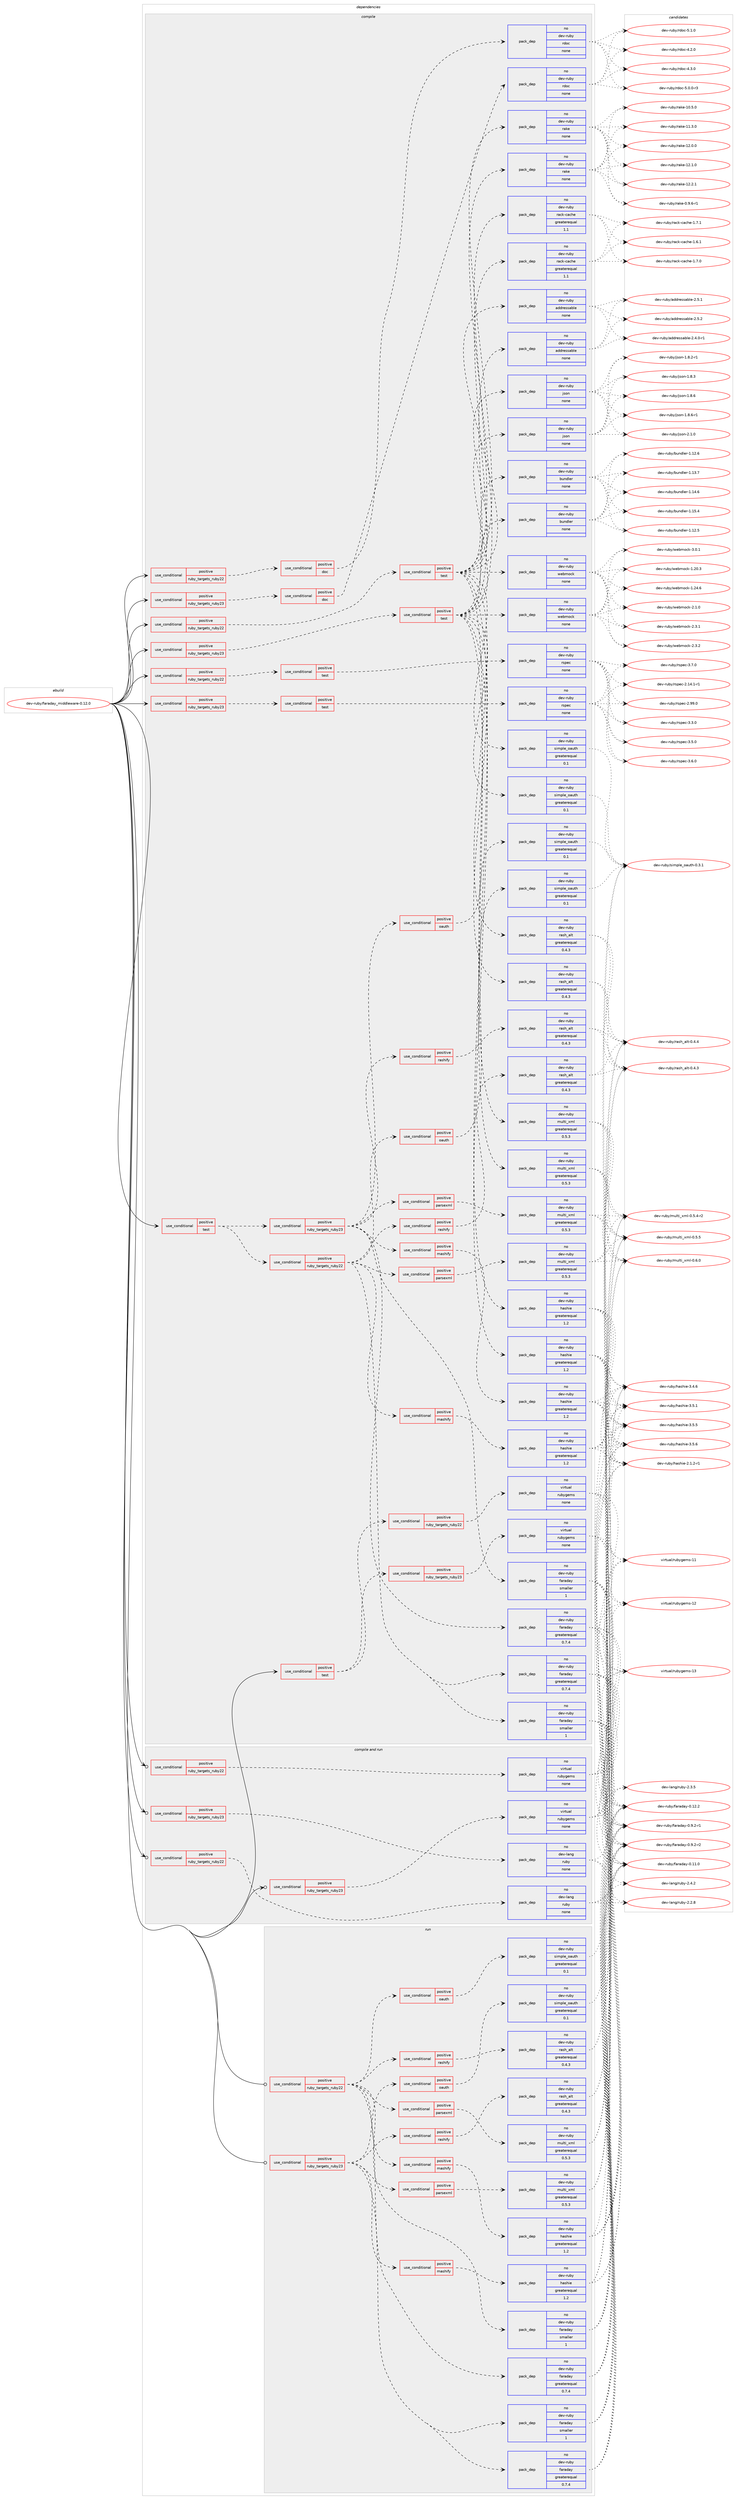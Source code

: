 digraph prolog {

# *************
# Graph options
# *************

newrank=true;
concentrate=true;
compound=true;
graph [rankdir=LR,fontname=Helvetica,fontsize=10,ranksep=1.5];#, ranksep=2.5, nodesep=0.2];
edge  [arrowhead=vee];
node  [fontname=Helvetica,fontsize=10];

# **********
# The ebuild
# **********

subgraph cluster_leftcol {
color=gray;
rank=same;
label=<<i>ebuild</i>>;
id [label="dev-ruby/faraday_middleware-0.12.0", color=red, width=4, href="../dev-ruby/faraday_middleware-0.12.0.svg"];
}

# ****************
# The dependencies
# ****************

subgraph cluster_midcol {
color=gray;
label=<<i>dependencies</i>>;
subgraph cluster_compile {
fillcolor="#eeeeee";
style=filled;
label=<<i>compile</i>>;
subgraph cond56898 {
dependency238425 [label=<<TABLE BORDER="0" CELLBORDER="1" CELLSPACING="0" CELLPADDING="4"><TR><TD ROWSPAN="3" CELLPADDING="10">use_conditional</TD></TR><TR><TD>positive</TD></TR><TR><TD>ruby_targets_ruby22</TD></TR></TABLE>>, shape=none, color=red];
subgraph cond56899 {
dependency238426 [label=<<TABLE BORDER="0" CELLBORDER="1" CELLSPACING="0" CELLPADDING="4"><TR><TD ROWSPAN="3" CELLPADDING="10">use_conditional</TD></TR><TR><TD>positive</TD></TR><TR><TD>doc</TD></TR></TABLE>>, shape=none, color=red];
subgraph pack177450 {
dependency238427 [label=<<TABLE BORDER="0" CELLBORDER="1" CELLSPACING="0" CELLPADDING="4" WIDTH="220"><TR><TD ROWSPAN="6" CELLPADDING="30">pack_dep</TD></TR><TR><TD WIDTH="110">no</TD></TR><TR><TD>dev-ruby</TD></TR><TR><TD>rdoc</TD></TR><TR><TD>none</TD></TR><TR><TD></TD></TR></TABLE>>, shape=none, color=blue];
}
dependency238426:e -> dependency238427:w [weight=20,style="dashed",arrowhead="vee"];
}
dependency238425:e -> dependency238426:w [weight=20,style="dashed",arrowhead="vee"];
}
id:e -> dependency238425:w [weight=20,style="solid",arrowhead="vee"];
subgraph cond56900 {
dependency238428 [label=<<TABLE BORDER="0" CELLBORDER="1" CELLSPACING="0" CELLPADDING="4"><TR><TD ROWSPAN="3" CELLPADDING="10">use_conditional</TD></TR><TR><TD>positive</TD></TR><TR><TD>ruby_targets_ruby22</TD></TR></TABLE>>, shape=none, color=red];
subgraph cond56901 {
dependency238429 [label=<<TABLE BORDER="0" CELLBORDER="1" CELLSPACING="0" CELLPADDING="4"><TR><TD ROWSPAN="3" CELLPADDING="10">use_conditional</TD></TR><TR><TD>positive</TD></TR><TR><TD>test</TD></TR></TABLE>>, shape=none, color=red];
subgraph pack177451 {
dependency238430 [label=<<TABLE BORDER="0" CELLBORDER="1" CELLSPACING="0" CELLPADDING="4" WIDTH="220"><TR><TD ROWSPAN="6" CELLPADDING="30">pack_dep</TD></TR><TR><TD WIDTH="110">no</TD></TR><TR><TD>dev-ruby</TD></TR><TR><TD>bundler</TD></TR><TR><TD>none</TD></TR><TR><TD></TD></TR></TABLE>>, shape=none, color=blue];
}
dependency238429:e -> dependency238430:w [weight=20,style="dashed",arrowhead="vee"];
subgraph pack177452 {
dependency238431 [label=<<TABLE BORDER="0" CELLBORDER="1" CELLSPACING="0" CELLPADDING="4" WIDTH="220"><TR><TD ROWSPAN="6" CELLPADDING="30">pack_dep</TD></TR><TR><TD WIDTH="110">no</TD></TR><TR><TD>dev-ruby</TD></TR><TR><TD>addressable</TD></TR><TR><TD>none</TD></TR><TR><TD></TD></TR></TABLE>>, shape=none, color=blue];
}
dependency238429:e -> dependency238431:w [weight=20,style="dashed",arrowhead="vee"];
subgraph pack177453 {
dependency238432 [label=<<TABLE BORDER="0" CELLBORDER="1" CELLSPACING="0" CELLPADDING="4" WIDTH="220"><TR><TD ROWSPAN="6" CELLPADDING="30">pack_dep</TD></TR><TR><TD WIDTH="110">no</TD></TR><TR><TD>dev-ruby</TD></TR><TR><TD>rake</TD></TR><TR><TD>none</TD></TR><TR><TD></TD></TR></TABLE>>, shape=none, color=blue];
}
dependency238429:e -> dependency238432:w [weight=20,style="dashed",arrowhead="vee"];
subgraph pack177454 {
dependency238433 [label=<<TABLE BORDER="0" CELLBORDER="1" CELLSPACING="0" CELLPADDING="4" WIDTH="220"><TR><TD ROWSPAN="6" CELLPADDING="30">pack_dep</TD></TR><TR><TD WIDTH="110">no</TD></TR><TR><TD>dev-ruby</TD></TR><TR><TD>webmock</TD></TR><TR><TD>none</TD></TR><TR><TD></TD></TR></TABLE>>, shape=none, color=blue];
}
dependency238429:e -> dependency238433:w [weight=20,style="dashed",arrowhead="vee"];
subgraph pack177455 {
dependency238434 [label=<<TABLE BORDER="0" CELLBORDER="1" CELLSPACING="0" CELLPADDING="4" WIDTH="220"><TR><TD ROWSPAN="6" CELLPADDING="30">pack_dep</TD></TR><TR><TD WIDTH="110">no</TD></TR><TR><TD>dev-ruby</TD></TR><TR><TD>json</TD></TR><TR><TD>none</TD></TR><TR><TD></TD></TR></TABLE>>, shape=none, color=blue];
}
dependency238429:e -> dependency238434:w [weight=20,style="dashed",arrowhead="vee"];
subgraph pack177456 {
dependency238435 [label=<<TABLE BORDER="0" CELLBORDER="1" CELLSPACING="0" CELLPADDING="4" WIDTH="220"><TR><TD ROWSPAN="6" CELLPADDING="30">pack_dep</TD></TR><TR><TD WIDTH="110">no</TD></TR><TR><TD>dev-ruby</TD></TR><TR><TD>multi_xml</TD></TR><TR><TD>greaterequal</TD></TR><TR><TD>0.5.3</TD></TR></TABLE>>, shape=none, color=blue];
}
dependency238429:e -> dependency238435:w [weight=20,style="dashed",arrowhead="vee"];
subgraph pack177457 {
dependency238436 [label=<<TABLE BORDER="0" CELLBORDER="1" CELLSPACING="0" CELLPADDING="4" WIDTH="220"><TR><TD ROWSPAN="6" CELLPADDING="30">pack_dep</TD></TR><TR><TD WIDTH="110">no</TD></TR><TR><TD>dev-ruby</TD></TR><TR><TD>rack-cache</TD></TR><TR><TD>greaterequal</TD></TR><TR><TD>1.1</TD></TR></TABLE>>, shape=none, color=blue];
}
dependency238429:e -> dependency238436:w [weight=20,style="dashed",arrowhead="vee"];
subgraph pack177458 {
dependency238437 [label=<<TABLE BORDER="0" CELLBORDER="1" CELLSPACING="0" CELLPADDING="4" WIDTH="220"><TR><TD ROWSPAN="6" CELLPADDING="30">pack_dep</TD></TR><TR><TD WIDTH="110">no</TD></TR><TR><TD>dev-ruby</TD></TR><TR><TD>simple_oauth</TD></TR><TR><TD>greaterequal</TD></TR><TR><TD>0.1</TD></TR></TABLE>>, shape=none, color=blue];
}
dependency238429:e -> dependency238437:w [weight=20,style="dashed",arrowhead="vee"];
subgraph pack177459 {
dependency238438 [label=<<TABLE BORDER="0" CELLBORDER="1" CELLSPACING="0" CELLPADDING="4" WIDTH="220"><TR><TD ROWSPAN="6" CELLPADDING="30">pack_dep</TD></TR><TR><TD WIDTH="110">no</TD></TR><TR><TD>dev-ruby</TD></TR><TR><TD>hashie</TD></TR><TR><TD>greaterequal</TD></TR><TR><TD>1.2</TD></TR></TABLE>>, shape=none, color=blue];
}
dependency238429:e -> dependency238438:w [weight=20,style="dashed",arrowhead="vee"];
subgraph pack177460 {
dependency238439 [label=<<TABLE BORDER="0" CELLBORDER="1" CELLSPACING="0" CELLPADDING="4" WIDTH="220"><TR><TD ROWSPAN="6" CELLPADDING="30">pack_dep</TD></TR><TR><TD WIDTH="110">no</TD></TR><TR><TD>dev-ruby</TD></TR><TR><TD>rash_alt</TD></TR><TR><TD>greaterequal</TD></TR><TR><TD>0.4.3</TD></TR></TABLE>>, shape=none, color=blue];
}
dependency238429:e -> dependency238439:w [weight=20,style="dashed",arrowhead="vee"];
}
dependency238428:e -> dependency238429:w [weight=20,style="dashed",arrowhead="vee"];
}
id:e -> dependency238428:w [weight=20,style="solid",arrowhead="vee"];
subgraph cond56902 {
dependency238440 [label=<<TABLE BORDER="0" CELLBORDER="1" CELLSPACING="0" CELLPADDING="4"><TR><TD ROWSPAN="3" CELLPADDING="10">use_conditional</TD></TR><TR><TD>positive</TD></TR><TR><TD>ruby_targets_ruby22</TD></TR></TABLE>>, shape=none, color=red];
subgraph cond56903 {
dependency238441 [label=<<TABLE BORDER="0" CELLBORDER="1" CELLSPACING="0" CELLPADDING="4"><TR><TD ROWSPAN="3" CELLPADDING="10">use_conditional</TD></TR><TR><TD>positive</TD></TR><TR><TD>test</TD></TR></TABLE>>, shape=none, color=red];
subgraph pack177461 {
dependency238442 [label=<<TABLE BORDER="0" CELLBORDER="1" CELLSPACING="0" CELLPADDING="4" WIDTH="220"><TR><TD ROWSPAN="6" CELLPADDING="30">pack_dep</TD></TR><TR><TD WIDTH="110">no</TD></TR><TR><TD>dev-ruby</TD></TR><TR><TD>rspec</TD></TR><TR><TD>none</TD></TR><TR><TD></TD></TR></TABLE>>, shape=none, color=blue];
}
dependency238441:e -> dependency238442:w [weight=20,style="dashed",arrowhead="vee"];
}
dependency238440:e -> dependency238441:w [weight=20,style="dashed",arrowhead="vee"];
}
id:e -> dependency238440:w [weight=20,style="solid",arrowhead="vee"];
subgraph cond56904 {
dependency238443 [label=<<TABLE BORDER="0" CELLBORDER="1" CELLSPACING="0" CELLPADDING="4"><TR><TD ROWSPAN="3" CELLPADDING="10">use_conditional</TD></TR><TR><TD>positive</TD></TR><TR><TD>ruby_targets_ruby23</TD></TR></TABLE>>, shape=none, color=red];
subgraph cond56905 {
dependency238444 [label=<<TABLE BORDER="0" CELLBORDER="1" CELLSPACING="0" CELLPADDING="4"><TR><TD ROWSPAN="3" CELLPADDING="10">use_conditional</TD></TR><TR><TD>positive</TD></TR><TR><TD>doc</TD></TR></TABLE>>, shape=none, color=red];
subgraph pack177462 {
dependency238445 [label=<<TABLE BORDER="0" CELLBORDER="1" CELLSPACING="0" CELLPADDING="4" WIDTH="220"><TR><TD ROWSPAN="6" CELLPADDING="30">pack_dep</TD></TR><TR><TD WIDTH="110">no</TD></TR><TR><TD>dev-ruby</TD></TR><TR><TD>rdoc</TD></TR><TR><TD>none</TD></TR><TR><TD></TD></TR></TABLE>>, shape=none, color=blue];
}
dependency238444:e -> dependency238445:w [weight=20,style="dashed",arrowhead="vee"];
}
dependency238443:e -> dependency238444:w [weight=20,style="dashed",arrowhead="vee"];
}
id:e -> dependency238443:w [weight=20,style="solid",arrowhead="vee"];
subgraph cond56906 {
dependency238446 [label=<<TABLE BORDER="0" CELLBORDER="1" CELLSPACING="0" CELLPADDING="4"><TR><TD ROWSPAN="3" CELLPADDING="10">use_conditional</TD></TR><TR><TD>positive</TD></TR><TR><TD>ruby_targets_ruby23</TD></TR></TABLE>>, shape=none, color=red];
subgraph cond56907 {
dependency238447 [label=<<TABLE BORDER="0" CELLBORDER="1" CELLSPACING="0" CELLPADDING="4"><TR><TD ROWSPAN="3" CELLPADDING="10">use_conditional</TD></TR><TR><TD>positive</TD></TR><TR><TD>test</TD></TR></TABLE>>, shape=none, color=red];
subgraph pack177463 {
dependency238448 [label=<<TABLE BORDER="0" CELLBORDER="1" CELLSPACING="0" CELLPADDING="4" WIDTH="220"><TR><TD ROWSPAN="6" CELLPADDING="30">pack_dep</TD></TR><TR><TD WIDTH="110">no</TD></TR><TR><TD>dev-ruby</TD></TR><TR><TD>bundler</TD></TR><TR><TD>none</TD></TR><TR><TD></TD></TR></TABLE>>, shape=none, color=blue];
}
dependency238447:e -> dependency238448:w [weight=20,style="dashed",arrowhead="vee"];
subgraph pack177464 {
dependency238449 [label=<<TABLE BORDER="0" CELLBORDER="1" CELLSPACING="0" CELLPADDING="4" WIDTH="220"><TR><TD ROWSPAN="6" CELLPADDING="30">pack_dep</TD></TR><TR><TD WIDTH="110">no</TD></TR><TR><TD>dev-ruby</TD></TR><TR><TD>addressable</TD></TR><TR><TD>none</TD></TR><TR><TD></TD></TR></TABLE>>, shape=none, color=blue];
}
dependency238447:e -> dependency238449:w [weight=20,style="dashed",arrowhead="vee"];
subgraph pack177465 {
dependency238450 [label=<<TABLE BORDER="0" CELLBORDER="1" CELLSPACING="0" CELLPADDING="4" WIDTH="220"><TR><TD ROWSPAN="6" CELLPADDING="30">pack_dep</TD></TR><TR><TD WIDTH="110">no</TD></TR><TR><TD>dev-ruby</TD></TR><TR><TD>rake</TD></TR><TR><TD>none</TD></TR><TR><TD></TD></TR></TABLE>>, shape=none, color=blue];
}
dependency238447:e -> dependency238450:w [weight=20,style="dashed",arrowhead="vee"];
subgraph pack177466 {
dependency238451 [label=<<TABLE BORDER="0" CELLBORDER="1" CELLSPACING="0" CELLPADDING="4" WIDTH="220"><TR><TD ROWSPAN="6" CELLPADDING="30">pack_dep</TD></TR><TR><TD WIDTH="110">no</TD></TR><TR><TD>dev-ruby</TD></TR><TR><TD>webmock</TD></TR><TR><TD>none</TD></TR><TR><TD></TD></TR></TABLE>>, shape=none, color=blue];
}
dependency238447:e -> dependency238451:w [weight=20,style="dashed",arrowhead="vee"];
subgraph pack177467 {
dependency238452 [label=<<TABLE BORDER="0" CELLBORDER="1" CELLSPACING="0" CELLPADDING="4" WIDTH="220"><TR><TD ROWSPAN="6" CELLPADDING="30">pack_dep</TD></TR><TR><TD WIDTH="110">no</TD></TR><TR><TD>dev-ruby</TD></TR><TR><TD>json</TD></TR><TR><TD>none</TD></TR><TR><TD></TD></TR></TABLE>>, shape=none, color=blue];
}
dependency238447:e -> dependency238452:w [weight=20,style="dashed",arrowhead="vee"];
subgraph pack177468 {
dependency238453 [label=<<TABLE BORDER="0" CELLBORDER="1" CELLSPACING="0" CELLPADDING="4" WIDTH="220"><TR><TD ROWSPAN="6" CELLPADDING="30">pack_dep</TD></TR><TR><TD WIDTH="110">no</TD></TR><TR><TD>dev-ruby</TD></TR><TR><TD>multi_xml</TD></TR><TR><TD>greaterequal</TD></TR><TR><TD>0.5.3</TD></TR></TABLE>>, shape=none, color=blue];
}
dependency238447:e -> dependency238453:w [weight=20,style="dashed",arrowhead="vee"];
subgraph pack177469 {
dependency238454 [label=<<TABLE BORDER="0" CELLBORDER="1" CELLSPACING="0" CELLPADDING="4" WIDTH="220"><TR><TD ROWSPAN="6" CELLPADDING="30">pack_dep</TD></TR><TR><TD WIDTH="110">no</TD></TR><TR><TD>dev-ruby</TD></TR><TR><TD>rack-cache</TD></TR><TR><TD>greaterequal</TD></TR><TR><TD>1.1</TD></TR></TABLE>>, shape=none, color=blue];
}
dependency238447:e -> dependency238454:w [weight=20,style="dashed",arrowhead="vee"];
subgraph pack177470 {
dependency238455 [label=<<TABLE BORDER="0" CELLBORDER="1" CELLSPACING="0" CELLPADDING="4" WIDTH="220"><TR><TD ROWSPAN="6" CELLPADDING="30">pack_dep</TD></TR><TR><TD WIDTH="110">no</TD></TR><TR><TD>dev-ruby</TD></TR><TR><TD>simple_oauth</TD></TR><TR><TD>greaterequal</TD></TR><TR><TD>0.1</TD></TR></TABLE>>, shape=none, color=blue];
}
dependency238447:e -> dependency238455:w [weight=20,style="dashed",arrowhead="vee"];
subgraph pack177471 {
dependency238456 [label=<<TABLE BORDER="0" CELLBORDER="1" CELLSPACING="0" CELLPADDING="4" WIDTH="220"><TR><TD ROWSPAN="6" CELLPADDING="30">pack_dep</TD></TR><TR><TD WIDTH="110">no</TD></TR><TR><TD>dev-ruby</TD></TR><TR><TD>hashie</TD></TR><TR><TD>greaterequal</TD></TR><TR><TD>1.2</TD></TR></TABLE>>, shape=none, color=blue];
}
dependency238447:e -> dependency238456:w [weight=20,style="dashed",arrowhead="vee"];
subgraph pack177472 {
dependency238457 [label=<<TABLE BORDER="0" CELLBORDER="1" CELLSPACING="0" CELLPADDING="4" WIDTH="220"><TR><TD ROWSPAN="6" CELLPADDING="30">pack_dep</TD></TR><TR><TD WIDTH="110">no</TD></TR><TR><TD>dev-ruby</TD></TR><TR><TD>rash_alt</TD></TR><TR><TD>greaterequal</TD></TR><TR><TD>0.4.3</TD></TR></TABLE>>, shape=none, color=blue];
}
dependency238447:e -> dependency238457:w [weight=20,style="dashed",arrowhead="vee"];
}
dependency238446:e -> dependency238447:w [weight=20,style="dashed",arrowhead="vee"];
}
id:e -> dependency238446:w [weight=20,style="solid",arrowhead="vee"];
subgraph cond56908 {
dependency238458 [label=<<TABLE BORDER="0" CELLBORDER="1" CELLSPACING="0" CELLPADDING="4"><TR><TD ROWSPAN="3" CELLPADDING="10">use_conditional</TD></TR><TR><TD>positive</TD></TR><TR><TD>ruby_targets_ruby23</TD></TR></TABLE>>, shape=none, color=red];
subgraph cond56909 {
dependency238459 [label=<<TABLE BORDER="0" CELLBORDER="1" CELLSPACING="0" CELLPADDING="4"><TR><TD ROWSPAN="3" CELLPADDING="10">use_conditional</TD></TR><TR><TD>positive</TD></TR><TR><TD>test</TD></TR></TABLE>>, shape=none, color=red];
subgraph pack177473 {
dependency238460 [label=<<TABLE BORDER="0" CELLBORDER="1" CELLSPACING="0" CELLPADDING="4" WIDTH="220"><TR><TD ROWSPAN="6" CELLPADDING="30">pack_dep</TD></TR><TR><TD WIDTH="110">no</TD></TR><TR><TD>dev-ruby</TD></TR><TR><TD>rspec</TD></TR><TR><TD>none</TD></TR><TR><TD></TD></TR></TABLE>>, shape=none, color=blue];
}
dependency238459:e -> dependency238460:w [weight=20,style="dashed",arrowhead="vee"];
}
dependency238458:e -> dependency238459:w [weight=20,style="dashed",arrowhead="vee"];
}
id:e -> dependency238458:w [weight=20,style="solid",arrowhead="vee"];
subgraph cond56910 {
dependency238461 [label=<<TABLE BORDER="0" CELLBORDER="1" CELLSPACING="0" CELLPADDING="4"><TR><TD ROWSPAN="3" CELLPADDING="10">use_conditional</TD></TR><TR><TD>positive</TD></TR><TR><TD>test</TD></TR></TABLE>>, shape=none, color=red];
subgraph cond56911 {
dependency238462 [label=<<TABLE BORDER="0" CELLBORDER="1" CELLSPACING="0" CELLPADDING="4"><TR><TD ROWSPAN="3" CELLPADDING="10">use_conditional</TD></TR><TR><TD>positive</TD></TR><TR><TD>ruby_targets_ruby22</TD></TR></TABLE>>, shape=none, color=red];
subgraph pack177474 {
dependency238463 [label=<<TABLE BORDER="0" CELLBORDER="1" CELLSPACING="0" CELLPADDING="4" WIDTH="220"><TR><TD ROWSPAN="6" CELLPADDING="30">pack_dep</TD></TR><TR><TD WIDTH="110">no</TD></TR><TR><TD>dev-ruby</TD></TR><TR><TD>faraday</TD></TR><TR><TD>greaterequal</TD></TR><TR><TD>0.7.4</TD></TR></TABLE>>, shape=none, color=blue];
}
dependency238462:e -> dependency238463:w [weight=20,style="dashed",arrowhead="vee"];
subgraph pack177475 {
dependency238464 [label=<<TABLE BORDER="0" CELLBORDER="1" CELLSPACING="0" CELLPADDING="4" WIDTH="220"><TR><TD ROWSPAN="6" CELLPADDING="30">pack_dep</TD></TR><TR><TD WIDTH="110">no</TD></TR><TR><TD>dev-ruby</TD></TR><TR><TD>faraday</TD></TR><TR><TD>smaller</TD></TR><TR><TD>1</TD></TR></TABLE>>, shape=none, color=blue];
}
dependency238462:e -> dependency238464:w [weight=20,style="dashed",arrowhead="vee"];
subgraph cond56912 {
dependency238465 [label=<<TABLE BORDER="0" CELLBORDER="1" CELLSPACING="0" CELLPADDING="4"><TR><TD ROWSPAN="3" CELLPADDING="10">use_conditional</TD></TR><TR><TD>positive</TD></TR><TR><TD>parsexml</TD></TR></TABLE>>, shape=none, color=red];
subgraph pack177476 {
dependency238466 [label=<<TABLE BORDER="0" CELLBORDER="1" CELLSPACING="0" CELLPADDING="4" WIDTH="220"><TR><TD ROWSPAN="6" CELLPADDING="30">pack_dep</TD></TR><TR><TD WIDTH="110">no</TD></TR><TR><TD>dev-ruby</TD></TR><TR><TD>multi_xml</TD></TR><TR><TD>greaterequal</TD></TR><TR><TD>0.5.3</TD></TR></TABLE>>, shape=none, color=blue];
}
dependency238465:e -> dependency238466:w [weight=20,style="dashed",arrowhead="vee"];
}
dependency238462:e -> dependency238465:w [weight=20,style="dashed",arrowhead="vee"];
subgraph cond56913 {
dependency238467 [label=<<TABLE BORDER="0" CELLBORDER="1" CELLSPACING="0" CELLPADDING="4"><TR><TD ROWSPAN="3" CELLPADDING="10">use_conditional</TD></TR><TR><TD>positive</TD></TR><TR><TD>oauth</TD></TR></TABLE>>, shape=none, color=red];
subgraph pack177477 {
dependency238468 [label=<<TABLE BORDER="0" CELLBORDER="1" CELLSPACING="0" CELLPADDING="4" WIDTH="220"><TR><TD ROWSPAN="6" CELLPADDING="30">pack_dep</TD></TR><TR><TD WIDTH="110">no</TD></TR><TR><TD>dev-ruby</TD></TR><TR><TD>simple_oauth</TD></TR><TR><TD>greaterequal</TD></TR><TR><TD>0.1</TD></TR></TABLE>>, shape=none, color=blue];
}
dependency238467:e -> dependency238468:w [weight=20,style="dashed",arrowhead="vee"];
}
dependency238462:e -> dependency238467:w [weight=20,style="dashed",arrowhead="vee"];
subgraph cond56914 {
dependency238469 [label=<<TABLE BORDER="0" CELLBORDER="1" CELLSPACING="0" CELLPADDING="4"><TR><TD ROWSPAN="3" CELLPADDING="10">use_conditional</TD></TR><TR><TD>positive</TD></TR><TR><TD>mashify</TD></TR></TABLE>>, shape=none, color=red];
subgraph pack177478 {
dependency238470 [label=<<TABLE BORDER="0" CELLBORDER="1" CELLSPACING="0" CELLPADDING="4" WIDTH="220"><TR><TD ROWSPAN="6" CELLPADDING="30">pack_dep</TD></TR><TR><TD WIDTH="110">no</TD></TR><TR><TD>dev-ruby</TD></TR><TR><TD>hashie</TD></TR><TR><TD>greaterequal</TD></TR><TR><TD>1.2</TD></TR></TABLE>>, shape=none, color=blue];
}
dependency238469:e -> dependency238470:w [weight=20,style="dashed",arrowhead="vee"];
}
dependency238462:e -> dependency238469:w [weight=20,style="dashed",arrowhead="vee"];
subgraph cond56915 {
dependency238471 [label=<<TABLE BORDER="0" CELLBORDER="1" CELLSPACING="0" CELLPADDING="4"><TR><TD ROWSPAN="3" CELLPADDING="10">use_conditional</TD></TR><TR><TD>positive</TD></TR><TR><TD>rashify</TD></TR></TABLE>>, shape=none, color=red];
subgraph pack177479 {
dependency238472 [label=<<TABLE BORDER="0" CELLBORDER="1" CELLSPACING="0" CELLPADDING="4" WIDTH="220"><TR><TD ROWSPAN="6" CELLPADDING="30">pack_dep</TD></TR><TR><TD WIDTH="110">no</TD></TR><TR><TD>dev-ruby</TD></TR><TR><TD>rash_alt</TD></TR><TR><TD>greaterequal</TD></TR><TR><TD>0.4.3</TD></TR></TABLE>>, shape=none, color=blue];
}
dependency238471:e -> dependency238472:w [weight=20,style="dashed",arrowhead="vee"];
}
dependency238462:e -> dependency238471:w [weight=20,style="dashed",arrowhead="vee"];
}
dependency238461:e -> dependency238462:w [weight=20,style="dashed",arrowhead="vee"];
subgraph cond56916 {
dependency238473 [label=<<TABLE BORDER="0" CELLBORDER="1" CELLSPACING="0" CELLPADDING="4"><TR><TD ROWSPAN="3" CELLPADDING="10">use_conditional</TD></TR><TR><TD>positive</TD></TR><TR><TD>ruby_targets_ruby23</TD></TR></TABLE>>, shape=none, color=red];
subgraph pack177480 {
dependency238474 [label=<<TABLE BORDER="0" CELLBORDER="1" CELLSPACING="0" CELLPADDING="4" WIDTH="220"><TR><TD ROWSPAN="6" CELLPADDING="30">pack_dep</TD></TR><TR><TD WIDTH="110">no</TD></TR><TR><TD>dev-ruby</TD></TR><TR><TD>faraday</TD></TR><TR><TD>greaterequal</TD></TR><TR><TD>0.7.4</TD></TR></TABLE>>, shape=none, color=blue];
}
dependency238473:e -> dependency238474:w [weight=20,style="dashed",arrowhead="vee"];
subgraph pack177481 {
dependency238475 [label=<<TABLE BORDER="0" CELLBORDER="1" CELLSPACING="0" CELLPADDING="4" WIDTH="220"><TR><TD ROWSPAN="6" CELLPADDING="30">pack_dep</TD></TR><TR><TD WIDTH="110">no</TD></TR><TR><TD>dev-ruby</TD></TR><TR><TD>faraday</TD></TR><TR><TD>smaller</TD></TR><TR><TD>1</TD></TR></TABLE>>, shape=none, color=blue];
}
dependency238473:e -> dependency238475:w [weight=20,style="dashed",arrowhead="vee"];
subgraph cond56917 {
dependency238476 [label=<<TABLE BORDER="0" CELLBORDER="1" CELLSPACING="0" CELLPADDING="4"><TR><TD ROWSPAN="3" CELLPADDING="10">use_conditional</TD></TR><TR><TD>positive</TD></TR><TR><TD>parsexml</TD></TR></TABLE>>, shape=none, color=red];
subgraph pack177482 {
dependency238477 [label=<<TABLE BORDER="0" CELLBORDER="1" CELLSPACING="0" CELLPADDING="4" WIDTH="220"><TR><TD ROWSPAN="6" CELLPADDING="30">pack_dep</TD></TR><TR><TD WIDTH="110">no</TD></TR><TR><TD>dev-ruby</TD></TR><TR><TD>multi_xml</TD></TR><TR><TD>greaterequal</TD></TR><TR><TD>0.5.3</TD></TR></TABLE>>, shape=none, color=blue];
}
dependency238476:e -> dependency238477:w [weight=20,style="dashed",arrowhead="vee"];
}
dependency238473:e -> dependency238476:w [weight=20,style="dashed",arrowhead="vee"];
subgraph cond56918 {
dependency238478 [label=<<TABLE BORDER="0" CELLBORDER="1" CELLSPACING="0" CELLPADDING="4"><TR><TD ROWSPAN="3" CELLPADDING="10">use_conditional</TD></TR><TR><TD>positive</TD></TR><TR><TD>oauth</TD></TR></TABLE>>, shape=none, color=red];
subgraph pack177483 {
dependency238479 [label=<<TABLE BORDER="0" CELLBORDER="1" CELLSPACING="0" CELLPADDING="4" WIDTH="220"><TR><TD ROWSPAN="6" CELLPADDING="30">pack_dep</TD></TR><TR><TD WIDTH="110">no</TD></TR><TR><TD>dev-ruby</TD></TR><TR><TD>simple_oauth</TD></TR><TR><TD>greaterequal</TD></TR><TR><TD>0.1</TD></TR></TABLE>>, shape=none, color=blue];
}
dependency238478:e -> dependency238479:w [weight=20,style="dashed",arrowhead="vee"];
}
dependency238473:e -> dependency238478:w [weight=20,style="dashed",arrowhead="vee"];
subgraph cond56919 {
dependency238480 [label=<<TABLE BORDER="0" CELLBORDER="1" CELLSPACING="0" CELLPADDING="4"><TR><TD ROWSPAN="3" CELLPADDING="10">use_conditional</TD></TR><TR><TD>positive</TD></TR><TR><TD>mashify</TD></TR></TABLE>>, shape=none, color=red];
subgraph pack177484 {
dependency238481 [label=<<TABLE BORDER="0" CELLBORDER="1" CELLSPACING="0" CELLPADDING="4" WIDTH="220"><TR><TD ROWSPAN="6" CELLPADDING="30">pack_dep</TD></TR><TR><TD WIDTH="110">no</TD></TR><TR><TD>dev-ruby</TD></TR><TR><TD>hashie</TD></TR><TR><TD>greaterequal</TD></TR><TR><TD>1.2</TD></TR></TABLE>>, shape=none, color=blue];
}
dependency238480:e -> dependency238481:w [weight=20,style="dashed",arrowhead="vee"];
}
dependency238473:e -> dependency238480:w [weight=20,style="dashed",arrowhead="vee"];
subgraph cond56920 {
dependency238482 [label=<<TABLE BORDER="0" CELLBORDER="1" CELLSPACING="0" CELLPADDING="4"><TR><TD ROWSPAN="3" CELLPADDING="10">use_conditional</TD></TR><TR><TD>positive</TD></TR><TR><TD>rashify</TD></TR></TABLE>>, shape=none, color=red];
subgraph pack177485 {
dependency238483 [label=<<TABLE BORDER="0" CELLBORDER="1" CELLSPACING="0" CELLPADDING="4" WIDTH="220"><TR><TD ROWSPAN="6" CELLPADDING="30">pack_dep</TD></TR><TR><TD WIDTH="110">no</TD></TR><TR><TD>dev-ruby</TD></TR><TR><TD>rash_alt</TD></TR><TR><TD>greaterequal</TD></TR><TR><TD>0.4.3</TD></TR></TABLE>>, shape=none, color=blue];
}
dependency238482:e -> dependency238483:w [weight=20,style="dashed",arrowhead="vee"];
}
dependency238473:e -> dependency238482:w [weight=20,style="dashed",arrowhead="vee"];
}
dependency238461:e -> dependency238473:w [weight=20,style="dashed",arrowhead="vee"];
}
id:e -> dependency238461:w [weight=20,style="solid",arrowhead="vee"];
subgraph cond56921 {
dependency238484 [label=<<TABLE BORDER="0" CELLBORDER="1" CELLSPACING="0" CELLPADDING="4"><TR><TD ROWSPAN="3" CELLPADDING="10">use_conditional</TD></TR><TR><TD>positive</TD></TR><TR><TD>test</TD></TR></TABLE>>, shape=none, color=red];
subgraph cond56922 {
dependency238485 [label=<<TABLE BORDER="0" CELLBORDER="1" CELLSPACING="0" CELLPADDING="4"><TR><TD ROWSPAN="3" CELLPADDING="10">use_conditional</TD></TR><TR><TD>positive</TD></TR><TR><TD>ruby_targets_ruby22</TD></TR></TABLE>>, shape=none, color=red];
subgraph pack177486 {
dependency238486 [label=<<TABLE BORDER="0" CELLBORDER="1" CELLSPACING="0" CELLPADDING="4" WIDTH="220"><TR><TD ROWSPAN="6" CELLPADDING="30">pack_dep</TD></TR><TR><TD WIDTH="110">no</TD></TR><TR><TD>virtual</TD></TR><TR><TD>rubygems</TD></TR><TR><TD>none</TD></TR><TR><TD></TD></TR></TABLE>>, shape=none, color=blue];
}
dependency238485:e -> dependency238486:w [weight=20,style="dashed",arrowhead="vee"];
}
dependency238484:e -> dependency238485:w [weight=20,style="dashed",arrowhead="vee"];
subgraph cond56923 {
dependency238487 [label=<<TABLE BORDER="0" CELLBORDER="1" CELLSPACING="0" CELLPADDING="4"><TR><TD ROWSPAN="3" CELLPADDING="10">use_conditional</TD></TR><TR><TD>positive</TD></TR><TR><TD>ruby_targets_ruby23</TD></TR></TABLE>>, shape=none, color=red];
subgraph pack177487 {
dependency238488 [label=<<TABLE BORDER="0" CELLBORDER="1" CELLSPACING="0" CELLPADDING="4" WIDTH="220"><TR><TD ROWSPAN="6" CELLPADDING="30">pack_dep</TD></TR><TR><TD WIDTH="110">no</TD></TR><TR><TD>virtual</TD></TR><TR><TD>rubygems</TD></TR><TR><TD>none</TD></TR><TR><TD></TD></TR></TABLE>>, shape=none, color=blue];
}
dependency238487:e -> dependency238488:w [weight=20,style="dashed",arrowhead="vee"];
}
dependency238484:e -> dependency238487:w [weight=20,style="dashed",arrowhead="vee"];
}
id:e -> dependency238484:w [weight=20,style="solid",arrowhead="vee"];
}
subgraph cluster_compileandrun {
fillcolor="#eeeeee";
style=filled;
label=<<i>compile and run</i>>;
subgraph cond56924 {
dependency238489 [label=<<TABLE BORDER="0" CELLBORDER="1" CELLSPACING="0" CELLPADDING="4"><TR><TD ROWSPAN="3" CELLPADDING="10">use_conditional</TD></TR><TR><TD>positive</TD></TR><TR><TD>ruby_targets_ruby22</TD></TR></TABLE>>, shape=none, color=red];
subgraph pack177488 {
dependency238490 [label=<<TABLE BORDER="0" CELLBORDER="1" CELLSPACING="0" CELLPADDING="4" WIDTH="220"><TR><TD ROWSPAN="6" CELLPADDING="30">pack_dep</TD></TR><TR><TD WIDTH="110">no</TD></TR><TR><TD>dev-lang</TD></TR><TR><TD>ruby</TD></TR><TR><TD>none</TD></TR><TR><TD></TD></TR></TABLE>>, shape=none, color=blue];
}
dependency238489:e -> dependency238490:w [weight=20,style="dashed",arrowhead="vee"];
}
id:e -> dependency238489:w [weight=20,style="solid",arrowhead="odotvee"];
subgraph cond56925 {
dependency238491 [label=<<TABLE BORDER="0" CELLBORDER="1" CELLSPACING="0" CELLPADDING="4"><TR><TD ROWSPAN="3" CELLPADDING="10">use_conditional</TD></TR><TR><TD>positive</TD></TR><TR><TD>ruby_targets_ruby22</TD></TR></TABLE>>, shape=none, color=red];
subgraph pack177489 {
dependency238492 [label=<<TABLE BORDER="0" CELLBORDER="1" CELLSPACING="0" CELLPADDING="4" WIDTH="220"><TR><TD ROWSPAN="6" CELLPADDING="30">pack_dep</TD></TR><TR><TD WIDTH="110">no</TD></TR><TR><TD>virtual</TD></TR><TR><TD>rubygems</TD></TR><TR><TD>none</TD></TR><TR><TD></TD></TR></TABLE>>, shape=none, color=blue];
}
dependency238491:e -> dependency238492:w [weight=20,style="dashed",arrowhead="vee"];
}
id:e -> dependency238491:w [weight=20,style="solid",arrowhead="odotvee"];
subgraph cond56926 {
dependency238493 [label=<<TABLE BORDER="0" CELLBORDER="1" CELLSPACING="0" CELLPADDING="4"><TR><TD ROWSPAN="3" CELLPADDING="10">use_conditional</TD></TR><TR><TD>positive</TD></TR><TR><TD>ruby_targets_ruby23</TD></TR></TABLE>>, shape=none, color=red];
subgraph pack177490 {
dependency238494 [label=<<TABLE BORDER="0" CELLBORDER="1" CELLSPACING="0" CELLPADDING="4" WIDTH="220"><TR><TD ROWSPAN="6" CELLPADDING="30">pack_dep</TD></TR><TR><TD WIDTH="110">no</TD></TR><TR><TD>dev-lang</TD></TR><TR><TD>ruby</TD></TR><TR><TD>none</TD></TR><TR><TD></TD></TR></TABLE>>, shape=none, color=blue];
}
dependency238493:e -> dependency238494:w [weight=20,style="dashed",arrowhead="vee"];
}
id:e -> dependency238493:w [weight=20,style="solid",arrowhead="odotvee"];
subgraph cond56927 {
dependency238495 [label=<<TABLE BORDER="0" CELLBORDER="1" CELLSPACING="0" CELLPADDING="4"><TR><TD ROWSPAN="3" CELLPADDING="10">use_conditional</TD></TR><TR><TD>positive</TD></TR><TR><TD>ruby_targets_ruby23</TD></TR></TABLE>>, shape=none, color=red];
subgraph pack177491 {
dependency238496 [label=<<TABLE BORDER="0" CELLBORDER="1" CELLSPACING="0" CELLPADDING="4" WIDTH="220"><TR><TD ROWSPAN="6" CELLPADDING="30">pack_dep</TD></TR><TR><TD WIDTH="110">no</TD></TR><TR><TD>virtual</TD></TR><TR><TD>rubygems</TD></TR><TR><TD>none</TD></TR><TR><TD></TD></TR></TABLE>>, shape=none, color=blue];
}
dependency238495:e -> dependency238496:w [weight=20,style="dashed",arrowhead="vee"];
}
id:e -> dependency238495:w [weight=20,style="solid",arrowhead="odotvee"];
}
subgraph cluster_run {
fillcolor="#eeeeee";
style=filled;
label=<<i>run</i>>;
subgraph cond56928 {
dependency238497 [label=<<TABLE BORDER="0" CELLBORDER="1" CELLSPACING="0" CELLPADDING="4"><TR><TD ROWSPAN="3" CELLPADDING="10">use_conditional</TD></TR><TR><TD>positive</TD></TR><TR><TD>ruby_targets_ruby22</TD></TR></TABLE>>, shape=none, color=red];
subgraph pack177492 {
dependency238498 [label=<<TABLE BORDER="0" CELLBORDER="1" CELLSPACING="0" CELLPADDING="4" WIDTH="220"><TR><TD ROWSPAN="6" CELLPADDING="30">pack_dep</TD></TR><TR><TD WIDTH="110">no</TD></TR><TR><TD>dev-ruby</TD></TR><TR><TD>faraday</TD></TR><TR><TD>greaterequal</TD></TR><TR><TD>0.7.4</TD></TR></TABLE>>, shape=none, color=blue];
}
dependency238497:e -> dependency238498:w [weight=20,style="dashed",arrowhead="vee"];
subgraph pack177493 {
dependency238499 [label=<<TABLE BORDER="0" CELLBORDER="1" CELLSPACING="0" CELLPADDING="4" WIDTH="220"><TR><TD ROWSPAN="6" CELLPADDING="30">pack_dep</TD></TR><TR><TD WIDTH="110">no</TD></TR><TR><TD>dev-ruby</TD></TR><TR><TD>faraday</TD></TR><TR><TD>smaller</TD></TR><TR><TD>1</TD></TR></TABLE>>, shape=none, color=blue];
}
dependency238497:e -> dependency238499:w [weight=20,style="dashed",arrowhead="vee"];
subgraph cond56929 {
dependency238500 [label=<<TABLE BORDER="0" CELLBORDER="1" CELLSPACING="0" CELLPADDING="4"><TR><TD ROWSPAN="3" CELLPADDING="10">use_conditional</TD></TR><TR><TD>positive</TD></TR><TR><TD>parsexml</TD></TR></TABLE>>, shape=none, color=red];
subgraph pack177494 {
dependency238501 [label=<<TABLE BORDER="0" CELLBORDER="1" CELLSPACING="0" CELLPADDING="4" WIDTH="220"><TR><TD ROWSPAN="6" CELLPADDING="30">pack_dep</TD></TR><TR><TD WIDTH="110">no</TD></TR><TR><TD>dev-ruby</TD></TR><TR><TD>multi_xml</TD></TR><TR><TD>greaterequal</TD></TR><TR><TD>0.5.3</TD></TR></TABLE>>, shape=none, color=blue];
}
dependency238500:e -> dependency238501:w [weight=20,style="dashed",arrowhead="vee"];
}
dependency238497:e -> dependency238500:w [weight=20,style="dashed",arrowhead="vee"];
subgraph cond56930 {
dependency238502 [label=<<TABLE BORDER="0" CELLBORDER="1" CELLSPACING="0" CELLPADDING="4"><TR><TD ROWSPAN="3" CELLPADDING="10">use_conditional</TD></TR><TR><TD>positive</TD></TR><TR><TD>oauth</TD></TR></TABLE>>, shape=none, color=red];
subgraph pack177495 {
dependency238503 [label=<<TABLE BORDER="0" CELLBORDER="1" CELLSPACING="0" CELLPADDING="4" WIDTH="220"><TR><TD ROWSPAN="6" CELLPADDING="30">pack_dep</TD></TR><TR><TD WIDTH="110">no</TD></TR><TR><TD>dev-ruby</TD></TR><TR><TD>simple_oauth</TD></TR><TR><TD>greaterequal</TD></TR><TR><TD>0.1</TD></TR></TABLE>>, shape=none, color=blue];
}
dependency238502:e -> dependency238503:w [weight=20,style="dashed",arrowhead="vee"];
}
dependency238497:e -> dependency238502:w [weight=20,style="dashed",arrowhead="vee"];
subgraph cond56931 {
dependency238504 [label=<<TABLE BORDER="0" CELLBORDER="1" CELLSPACING="0" CELLPADDING="4"><TR><TD ROWSPAN="3" CELLPADDING="10">use_conditional</TD></TR><TR><TD>positive</TD></TR><TR><TD>mashify</TD></TR></TABLE>>, shape=none, color=red];
subgraph pack177496 {
dependency238505 [label=<<TABLE BORDER="0" CELLBORDER="1" CELLSPACING="0" CELLPADDING="4" WIDTH="220"><TR><TD ROWSPAN="6" CELLPADDING="30">pack_dep</TD></TR><TR><TD WIDTH="110">no</TD></TR><TR><TD>dev-ruby</TD></TR><TR><TD>hashie</TD></TR><TR><TD>greaterequal</TD></TR><TR><TD>1.2</TD></TR></TABLE>>, shape=none, color=blue];
}
dependency238504:e -> dependency238505:w [weight=20,style="dashed",arrowhead="vee"];
}
dependency238497:e -> dependency238504:w [weight=20,style="dashed",arrowhead="vee"];
subgraph cond56932 {
dependency238506 [label=<<TABLE BORDER="0" CELLBORDER="1" CELLSPACING="0" CELLPADDING="4"><TR><TD ROWSPAN="3" CELLPADDING="10">use_conditional</TD></TR><TR><TD>positive</TD></TR><TR><TD>rashify</TD></TR></TABLE>>, shape=none, color=red];
subgraph pack177497 {
dependency238507 [label=<<TABLE BORDER="0" CELLBORDER="1" CELLSPACING="0" CELLPADDING="4" WIDTH="220"><TR><TD ROWSPAN="6" CELLPADDING="30">pack_dep</TD></TR><TR><TD WIDTH="110">no</TD></TR><TR><TD>dev-ruby</TD></TR><TR><TD>rash_alt</TD></TR><TR><TD>greaterequal</TD></TR><TR><TD>0.4.3</TD></TR></TABLE>>, shape=none, color=blue];
}
dependency238506:e -> dependency238507:w [weight=20,style="dashed",arrowhead="vee"];
}
dependency238497:e -> dependency238506:w [weight=20,style="dashed",arrowhead="vee"];
}
id:e -> dependency238497:w [weight=20,style="solid",arrowhead="odot"];
subgraph cond56933 {
dependency238508 [label=<<TABLE BORDER="0" CELLBORDER="1" CELLSPACING="0" CELLPADDING="4"><TR><TD ROWSPAN="3" CELLPADDING="10">use_conditional</TD></TR><TR><TD>positive</TD></TR><TR><TD>ruby_targets_ruby23</TD></TR></TABLE>>, shape=none, color=red];
subgraph pack177498 {
dependency238509 [label=<<TABLE BORDER="0" CELLBORDER="1" CELLSPACING="0" CELLPADDING="4" WIDTH="220"><TR><TD ROWSPAN="6" CELLPADDING="30">pack_dep</TD></TR><TR><TD WIDTH="110">no</TD></TR><TR><TD>dev-ruby</TD></TR><TR><TD>faraday</TD></TR><TR><TD>greaterequal</TD></TR><TR><TD>0.7.4</TD></TR></TABLE>>, shape=none, color=blue];
}
dependency238508:e -> dependency238509:w [weight=20,style="dashed",arrowhead="vee"];
subgraph pack177499 {
dependency238510 [label=<<TABLE BORDER="0" CELLBORDER="1" CELLSPACING="0" CELLPADDING="4" WIDTH="220"><TR><TD ROWSPAN="6" CELLPADDING="30">pack_dep</TD></TR><TR><TD WIDTH="110">no</TD></TR><TR><TD>dev-ruby</TD></TR><TR><TD>faraday</TD></TR><TR><TD>smaller</TD></TR><TR><TD>1</TD></TR></TABLE>>, shape=none, color=blue];
}
dependency238508:e -> dependency238510:w [weight=20,style="dashed",arrowhead="vee"];
subgraph cond56934 {
dependency238511 [label=<<TABLE BORDER="0" CELLBORDER="1" CELLSPACING="0" CELLPADDING="4"><TR><TD ROWSPAN="3" CELLPADDING="10">use_conditional</TD></TR><TR><TD>positive</TD></TR><TR><TD>parsexml</TD></TR></TABLE>>, shape=none, color=red];
subgraph pack177500 {
dependency238512 [label=<<TABLE BORDER="0" CELLBORDER="1" CELLSPACING="0" CELLPADDING="4" WIDTH="220"><TR><TD ROWSPAN="6" CELLPADDING="30">pack_dep</TD></TR><TR><TD WIDTH="110">no</TD></TR><TR><TD>dev-ruby</TD></TR><TR><TD>multi_xml</TD></TR><TR><TD>greaterequal</TD></TR><TR><TD>0.5.3</TD></TR></TABLE>>, shape=none, color=blue];
}
dependency238511:e -> dependency238512:w [weight=20,style="dashed",arrowhead="vee"];
}
dependency238508:e -> dependency238511:w [weight=20,style="dashed",arrowhead="vee"];
subgraph cond56935 {
dependency238513 [label=<<TABLE BORDER="0" CELLBORDER="1" CELLSPACING="0" CELLPADDING="4"><TR><TD ROWSPAN="3" CELLPADDING="10">use_conditional</TD></TR><TR><TD>positive</TD></TR><TR><TD>oauth</TD></TR></TABLE>>, shape=none, color=red];
subgraph pack177501 {
dependency238514 [label=<<TABLE BORDER="0" CELLBORDER="1" CELLSPACING="0" CELLPADDING="4" WIDTH="220"><TR><TD ROWSPAN="6" CELLPADDING="30">pack_dep</TD></TR><TR><TD WIDTH="110">no</TD></TR><TR><TD>dev-ruby</TD></TR><TR><TD>simple_oauth</TD></TR><TR><TD>greaterequal</TD></TR><TR><TD>0.1</TD></TR></TABLE>>, shape=none, color=blue];
}
dependency238513:e -> dependency238514:w [weight=20,style="dashed",arrowhead="vee"];
}
dependency238508:e -> dependency238513:w [weight=20,style="dashed",arrowhead="vee"];
subgraph cond56936 {
dependency238515 [label=<<TABLE BORDER="0" CELLBORDER="1" CELLSPACING="0" CELLPADDING="4"><TR><TD ROWSPAN="3" CELLPADDING="10">use_conditional</TD></TR><TR><TD>positive</TD></TR><TR><TD>mashify</TD></TR></TABLE>>, shape=none, color=red];
subgraph pack177502 {
dependency238516 [label=<<TABLE BORDER="0" CELLBORDER="1" CELLSPACING="0" CELLPADDING="4" WIDTH="220"><TR><TD ROWSPAN="6" CELLPADDING="30">pack_dep</TD></TR><TR><TD WIDTH="110">no</TD></TR><TR><TD>dev-ruby</TD></TR><TR><TD>hashie</TD></TR><TR><TD>greaterequal</TD></TR><TR><TD>1.2</TD></TR></TABLE>>, shape=none, color=blue];
}
dependency238515:e -> dependency238516:w [weight=20,style="dashed",arrowhead="vee"];
}
dependency238508:e -> dependency238515:w [weight=20,style="dashed",arrowhead="vee"];
subgraph cond56937 {
dependency238517 [label=<<TABLE BORDER="0" CELLBORDER="1" CELLSPACING="0" CELLPADDING="4"><TR><TD ROWSPAN="3" CELLPADDING="10">use_conditional</TD></TR><TR><TD>positive</TD></TR><TR><TD>rashify</TD></TR></TABLE>>, shape=none, color=red];
subgraph pack177503 {
dependency238518 [label=<<TABLE BORDER="0" CELLBORDER="1" CELLSPACING="0" CELLPADDING="4" WIDTH="220"><TR><TD ROWSPAN="6" CELLPADDING="30">pack_dep</TD></TR><TR><TD WIDTH="110">no</TD></TR><TR><TD>dev-ruby</TD></TR><TR><TD>rash_alt</TD></TR><TR><TD>greaterequal</TD></TR><TR><TD>0.4.3</TD></TR></TABLE>>, shape=none, color=blue];
}
dependency238517:e -> dependency238518:w [weight=20,style="dashed",arrowhead="vee"];
}
dependency238508:e -> dependency238517:w [weight=20,style="dashed",arrowhead="vee"];
}
id:e -> dependency238508:w [weight=20,style="solid",arrowhead="odot"];
}
}

# **************
# The candidates
# **************

subgraph cluster_choices {
rank=same;
color=gray;
label=<<i>candidates</i>>;

subgraph choice177450 {
color=black;
nodesep=1;
choice10010111845114117981214711410011199455246504648 [label="dev-ruby/rdoc-4.2.0", color=red, width=4,href="../dev-ruby/rdoc-4.2.0.svg"];
choice10010111845114117981214711410011199455246514648 [label="dev-ruby/rdoc-4.3.0", color=red, width=4,href="../dev-ruby/rdoc-4.3.0.svg"];
choice100101118451141179812147114100111994553464846484511451 [label="dev-ruby/rdoc-5.0.0-r3", color=red, width=4,href="../dev-ruby/rdoc-5.0.0-r3.svg"];
choice10010111845114117981214711410011199455346494648 [label="dev-ruby/rdoc-5.1.0", color=red, width=4,href="../dev-ruby/rdoc-5.1.0.svg"];
dependency238427:e -> choice10010111845114117981214711410011199455246504648:w [style=dotted,weight="100"];
dependency238427:e -> choice10010111845114117981214711410011199455246514648:w [style=dotted,weight="100"];
dependency238427:e -> choice100101118451141179812147114100111994553464846484511451:w [style=dotted,weight="100"];
dependency238427:e -> choice10010111845114117981214711410011199455346494648:w [style=dotted,weight="100"];
}
subgraph choice177451 {
color=black;
nodesep=1;
choice1001011184511411798121479811711010010810111445494649504653 [label="dev-ruby/bundler-1.12.5", color=red, width=4,href="../dev-ruby/bundler-1.12.5.svg"];
choice1001011184511411798121479811711010010810111445494649504654 [label="dev-ruby/bundler-1.12.6", color=red, width=4,href="../dev-ruby/bundler-1.12.6.svg"];
choice1001011184511411798121479811711010010810111445494649514655 [label="dev-ruby/bundler-1.13.7", color=red, width=4,href="../dev-ruby/bundler-1.13.7.svg"];
choice1001011184511411798121479811711010010810111445494649524654 [label="dev-ruby/bundler-1.14.6", color=red, width=4,href="../dev-ruby/bundler-1.14.6.svg"];
choice1001011184511411798121479811711010010810111445494649534652 [label="dev-ruby/bundler-1.15.4", color=red, width=4,href="../dev-ruby/bundler-1.15.4.svg"];
dependency238430:e -> choice1001011184511411798121479811711010010810111445494649504653:w [style=dotted,weight="100"];
dependency238430:e -> choice1001011184511411798121479811711010010810111445494649504654:w [style=dotted,weight="100"];
dependency238430:e -> choice1001011184511411798121479811711010010810111445494649514655:w [style=dotted,weight="100"];
dependency238430:e -> choice1001011184511411798121479811711010010810111445494649524654:w [style=dotted,weight="100"];
dependency238430:e -> choice1001011184511411798121479811711010010810111445494649534652:w [style=dotted,weight="100"];
}
subgraph choice177452 {
color=black;
nodesep=1;
choice1001011184511411798121479710010011410111511597981081014550465246484511449 [label="dev-ruby/addressable-2.4.0-r1", color=red, width=4,href="../dev-ruby/addressable-2.4.0-r1.svg"];
choice100101118451141179812147971001001141011151159798108101455046534649 [label="dev-ruby/addressable-2.5.1", color=red, width=4,href="../dev-ruby/addressable-2.5.1.svg"];
choice100101118451141179812147971001001141011151159798108101455046534650 [label="dev-ruby/addressable-2.5.2", color=red, width=4,href="../dev-ruby/addressable-2.5.2.svg"];
dependency238431:e -> choice1001011184511411798121479710010011410111511597981081014550465246484511449:w [style=dotted,weight="100"];
dependency238431:e -> choice100101118451141179812147971001001141011151159798108101455046534649:w [style=dotted,weight="100"];
dependency238431:e -> choice100101118451141179812147971001001141011151159798108101455046534650:w [style=dotted,weight="100"];
}
subgraph choice177453 {
color=black;
nodesep=1;
choice100101118451141179812147114971071014548465746544511449 [label="dev-ruby/rake-0.9.6-r1", color=red, width=4,href="../dev-ruby/rake-0.9.6-r1.svg"];
choice1001011184511411798121471149710710145494846534648 [label="dev-ruby/rake-10.5.0", color=red, width=4,href="../dev-ruby/rake-10.5.0.svg"];
choice1001011184511411798121471149710710145494946514648 [label="dev-ruby/rake-11.3.0", color=red, width=4,href="../dev-ruby/rake-11.3.0.svg"];
choice1001011184511411798121471149710710145495046484648 [label="dev-ruby/rake-12.0.0", color=red, width=4,href="../dev-ruby/rake-12.0.0.svg"];
choice1001011184511411798121471149710710145495046494648 [label="dev-ruby/rake-12.1.0", color=red, width=4,href="../dev-ruby/rake-12.1.0.svg"];
choice1001011184511411798121471149710710145495046504649 [label="dev-ruby/rake-12.2.1", color=red, width=4,href="../dev-ruby/rake-12.2.1.svg"];
dependency238432:e -> choice100101118451141179812147114971071014548465746544511449:w [style=dotted,weight="100"];
dependency238432:e -> choice1001011184511411798121471149710710145494846534648:w [style=dotted,weight="100"];
dependency238432:e -> choice1001011184511411798121471149710710145494946514648:w [style=dotted,weight="100"];
dependency238432:e -> choice1001011184511411798121471149710710145495046484648:w [style=dotted,weight="100"];
dependency238432:e -> choice1001011184511411798121471149710710145495046494648:w [style=dotted,weight="100"];
dependency238432:e -> choice1001011184511411798121471149710710145495046504649:w [style=dotted,weight="100"];
}
subgraph choice177454 {
color=black;
nodesep=1;
choice100101118451141179812147119101981091119910745494650484651 [label="dev-ruby/webmock-1.20.3", color=red, width=4,href="../dev-ruby/webmock-1.20.3.svg"];
choice100101118451141179812147119101981091119910745494650524654 [label="dev-ruby/webmock-1.24.6", color=red, width=4,href="../dev-ruby/webmock-1.24.6.svg"];
choice1001011184511411798121471191019810911199107455046494648 [label="dev-ruby/webmock-2.1.0", color=red, width=4,href="../dev-ruby/webmock-2.1.0.svg"];
choice1001011184511411798121471191019810911199107455046514649 [label="dev-ruby/webmock-2.3.1", color=red, width=4,href="../dev-ruby/webmock-2.3.1.svg"];
choice1001011184511411798121471191019810911199107455046514650 [label="dev-ruby/webmock-2.3.2", color=red, width=4,href="../dev-ruby/webmock-2.3.2.svg"];
choice1001011184511411798121471191019810911199107455146484649 [label="dev-ruby/webmock-3.0.1", color=red, width=4,href="../dev-ruby/webmock-3.0.1.svg"];
dependency238433:e -> choice100101118451141179812147119101981091119910745494650484651:w [style=dotted,weight="100"];
dependency238433:e -> choice100101118451141179812147119101981091119910745494650524654:w [style=dotted,weight="100"];
dependency238433:e -> choice1001011184511411798121471191019810911199107455046494648:w [style=dotted,weight="100"];
dependency238433:e -> choice1001011184511411798121471191019810911199107455046514649:w [style=dotted,weight="100"];
dependency238433:e -> choice1001011184511411798121471191019810911199107455046514650:w [style=dotted,weight="100"];
dependency238433:e -> choice1001011184511411798121471191019810911199107455146484649:w [style=dotted,weight="100"];
}
subgraph choice177455 {
color=black;
nodesep=1;
choice1001011184511411798121471061151111104549465646504511449 [label="dev-ruby/json-1.8.2-r1", color=red, width=4,href="../dev-ruby/json-1.8.2-r1.svg"];
choice100101118451141179812147106115111110454946564651 [label="dev-ruby/json-1.8.3", color=red, width=4,href="../dev-ruby/json-1.8.3.svg"];
choice100101118451141179812147106115111110454946564654 [label="dev-ruby/json-1.8.6", color=red, width=4,href="../dev-ruby/json-1.8.6.svg"];
choice1001011184511411798121471061151111104549465646544511449 [label="dev-ruby/json-1.8.6-r1", color=red, width=4,href="../dev-ruby/json-1.8.6-r1.svg"];
choice100101118451141179812147106115111110455046494648 [label="dev-ruby/json-2.1.0", color=red, width=4,href="../dev-ruby/json-2.1.0.svg"];
dependency238434:e -> choice1001011184511411798121471061151111104549465646504511449:w [style=dotted,weight="100"];
dependency238434:e -> choice100101118451141179812147106115111110454946564651:w [style=dotted,weight="100"];
dependency238434:e -> choice100101118451141179812147106115111110454946564654:w [style=dotted,weight="100"];
dependency238434:e -> choice1001011184511411798121471061151111104549465646544511449:w [style=dotted,weight="100"];
dependency238434:e -> choice100101118451141179812147106115111110455046494648:w [style=dotted,weight="100"];
}
subgraph choice177456 {
color=black;
nodesep=1;
choice100101118451141179812147109117108116105951201091084548465346524511450 [label="dev-ruby/multi_xml-0.5.4-r2", color=red, width=4,href="../dev-ruby/multi_xml-0.5.4-r2.svg"];
choice10010111845114117981214710911710811610595120109108454846534653 [label="dev-ruby/multi_xml-0.5.5", color=red, width=4,href="../dev-ruby/multi_xml-0.5.5.svg"];
choice10010111845114117981214710911710811610595120109108454846544648 [label="dev-ruby/multi_xml-0.6.0", color=red, width=4,href="../dev-ruby/multi_xml-0.6.0.svg"];
dependency238435:e -> choice100101118451141179812147109117108116105951201091084548465346524511450:w [style=dotted,weight="100"];
dependency238435:e -> choice10010111845114117981214710911710811610595120109108454846534653:w [style=dotted,weight="100"];
dependency238435:e -> choice10010111845114117981214710911710811610595120109108454846544648:w [style=dotted,weight="100"];
}
subgraph choice177457 {
color=black;
nodesep=1;
choice100101118451141179812147114979910745999799104101454946544649 [label="dev-ruby/rack-cache-1.6.1", color=red, width=4,href="../dev-ruby/rack-cache-1.6.1.svg"];
choice100101118451141179812147114979910745999799104101454946554648 [label="dev-ruby/rack-cache-1.7.0", color=red, width=4,href="../dev-ruby/rack-cache-1.7.0.svg"];
choice100101118451141179812147114979910745999799104101454946554649 [label="dev-ruby/rack-cache-1.7.1", color=red, width=4,href="../dev-ruby/rack-cache-1.7.1.svg"];
dependency238436:e -> choice100101118451141179812147114979910745999799104101454946544649:w [style=dotted,weight="100"];
dependency238436:e -> choice100101118451141179812147114979910745999799104101454946554648:w [style=dotted,weight="100"];
dependency238436:e -> choice100101118451141179812147114979910745999799104101454946554649:w [style=dotted,weight="100"];
}
subgraph choice177458 {
color=black;
nodesep=1;
choice1001011184511411798121471151051091121081019511197117116104454846514649 [label="dev-ruby/simple_oauth-0.3.1", color=red, width=4,href="../dev-ruby/simple_oauth-0.3.1.svg"];
dependency238437:e -> choice1001011184511411798121471151051091121081019511197117116104454846514649:w [style=dotted,weight="100"];
}
subgraph choice177459 {
color=black;
nodesep=1;
choice100101118451141179812147104971151041051014550464946504511449 [label="dev-ruby/hashie-2.1.2-r1", color=red, width=4,href="../dev-ruby/hashie-2.1.2-r1.svg"];
choice10010111845114117981214710497115104105101455146524654 [label="dev-ruby/hashie-3.4.6", color=red, width=4,href="../dev-ruby/hashie-3.4.6.svg"];
choice10010111845114117981214710497115104105101455146534649 [label="dev-ruby/hashie-3.5.1", color=red, width=4,href="../dev-ruby/hashie-3.5.1.svg"];
choice10010111845114117981214710497115104105101455146534653 [label="dev-ruby/hashie-3.5.5", color=red, width=4,href="../dev-ruby/hashie-3.5.5.svg"];
choice10010111845114117981214710497115104105101455146534654 [label="dev-ruby/hashie-3.5.6", color=red, width=4,href="../dev-ruby/hashie-3.5.6.svg"];
dependency238438:e -> choice100101118451141179812147104971151041051014550464946504511449:w [style=dotted,weight="100"];
dependency238438:e -> choice10010111845114117981214710497115104105101455146524654:w [style=dotted,weight="100"];
dependency238438:e -> choice10010111845114117981214710497115104105101455146534649:w [style=dotted,weight="100"];
dependency238438:e -> choice10010111845114117981214710497115104105101455146534653:w [style=dotted,weight="100"];
dependency238438:e -> choice10010111845114117981214710497115104105101455146534654:w [style=dotted,weight="100"];
}
subgraph choice177460 {
color=black;
nodesep=1;
choice100101118451141179812147114971151049597108116454846524651 [label="dev-ruby/rash_alt-0.4.3", color=red, width=4,href="../dev-ruby/rash_alt-0.4.3.svg"];
choice100101118451141179812147114971151049597108116454846524652 [label="dev-ruby/rash_alt-0.4.4", color=red, width=4,href="../dev-ruby/rash_alt-0.4.4.svg"];
dependency238439:e -> choice100101118451141179812147114971151049597108116454846524651:w [style=dotted,weight="100"];
dependency238439:e -> choice100101118451141179812147114971151049597108116454846524652:w [style=dotted,weight="100"];
}
subgraph choice177461 {
color=black;
nodesep=1;
choice10010111845114117981214711411511210199455046495246494511449 [label="dev-ruby/rspec-2.14.1-r1", color=red, width=4,href="../dev-ruby/rspec-2.14.1-r1.svg"];
choice1001011184511411798121471141151121019945504657574648 [label="dev-ruby/rspec-2.99.0", color=red, width=4,href="../dev-ruby/rspec-2.99.0.svg"];
choice10010111845114117981214711411511210199455146514648 [label="dev-ruby/rspec-3.3.0", color=red, width=4,href="../dev-ruby/rspec-3.3.0.svg"];
choice10010111845114117981214711411511210199455146534648 [label="dev-ruby/rspec-3.5.0", color=red, width=4,href="../dev-ruby/rspec-3.5.0.svg"];
choice10010111845114117981214711411511210199455146544648 [label="dev-ruby/rspec-3.6.0", color=red, width=4,href="../dev-ruby/rspec-3.6.0.svg"];
choice10010111845114117981214711411511210199455146554648 [label="dev-ruby/rspec-3.7.0", color=red, width=4,href="../dev-ruby/rspec-3.7.0.svg"];
dependency238442:e -> choice10010111845114117981214711411511210199455046495246494511449:w [style=dotted,weight="100"];
dependency238442:e -> choice1001011184511411798121471141151121019945504657574648:w [style=dotted,weight="100"];
dependency238442:e -> choice10010111845114117981214711411511210199455146514648:w [style=dotted,weight="100"];
dependency238442:e -> choice10010111845114117981214711411511210199455146534648:w [style=dotted,weight="100"];
dependency238442:e -> choice10010111845114117981214711411511210199455146544648:w [style=dotted,weight="100"];
dependency238442:e -> choice10010111845114117981214711411511210199455146554648:w [style=dotted,weight="100"];
}
subgraph choice177462 {
color=black;
nodesep=1;
choice10010111845114117981214711410011199455246504648 [label="dev-ruby/rdoc-4.2.0", color=red, width=4,href="../dev-ruby/rdoc-4.2.0.svg"];
choice10010111845114117981214711410011199455246514648 [label="dev-ruby/rdoc-4.3.0", color=red, width=4,href="../dev-ruby/rdoc-4.3.0.svg"];
choice100101118451141179812147114100111994553464846484511451 [label="dev-ruby/rdoc-5.0.0-r3", color=red, width=4,href="../dev-ruby/rdoc-5.0.0-r3.svg"];
choice10010111845114117981214711410011199455346494648 [label="dev-ruby/rdoc-5.1.0", color=red, width=4,href="../dev-ruby/rdoc-5.1.0.svg"];
dependency238445:e -> choice10010111845114117981214711410011199455246504648:w [style=dotted,weight="100"];
dependency238445:e -> choice10010111845114117981214711410011199455246514648:w [style=dotted,weight="100"];
dependency238445:e -> choice100101118451141179812147114100111994553464846484511451:w [style=dotted,weight="100"];
dependency238445:e -> choice10010111845114117981214711410011199455346494648:w [style=dotted,weight="100"];
}
subgraph choice177463 {
color=black;
nodesep=1;
choice1001011184511411798121479811711010010810111445494649504653 [label="dev-ruby/bundler-1.12.5", color=red, width=4,href="../dev-ruby/bundler-1.12.5.svg"];
choice1001011184511411798121479811711010010810111445494649504654 [label="dev-ruby/bundler-1.12.6", color=red, width=4,href="../dev-ruby/bundler-1.12.6.svg"];
choice1001011184511411798121479811711010010810111445494649514655 [label="dev-ruby/bundler-1.13.7", color=red, width=4,href="../dev-ruby/bundler-1.13.7.svg"];
choice1001011184511411798121479811711010010810111445494649524654 [label="dev-ruby/bundler-1.14.6", color=red, width=4,href="../dev-ruby/bundler-1.14.6.svg"];
choice1001011184511411798121479811711010010810111445494649534652 [label="dev-ruby/bundler-1.15.4", color=red, width=4,href="../dev-ruby/bundler-1.15.4.svg"];
dependency238448:e -> choice1001011184511411798121479811711010010810111445494649504653:w [style=dotted,weight="100"];
dependency238448:e -> choice1001011184511411798121479811711010010810111445494649504654:w [style=dotted,weight="100"];
dependency238448:e -> choice1001011184511411798121479811711010010810111445494649514655:w [style=dotted,weight="100"];
dependency238448:e -> choice1001011184511411798121479811711010010810111445494649524654:w [style=dotted,weight="100"];
dependency238448:e -> choice1001011184511411798121479811711010010810111445494649534652:w [style=dotted,weight="100"];
}
subgraph choice177464 {
color=black;
nodesep=1;
choice1001011184511411798121479710010011410111511597981081014550465246484511449 [label="dev-ruby/addressable-2.4.0-r1", color=red, width=4,href="../dev-ruby/addressable-2.4.0-r1.svg"];
choice100101118451141179812147971001001141011151159798108101455046534649 [label="dev-ruby/addressable-2.5.1", color=red, width=4,href="../dev-ruby/addressable-2.5.1.svg"];
choice100101118451141179812147971001001141011151159798108101455046534650 [label="dev-ruby/addressable-2.5.2", color=red, width=4,href="../dev-ruby/addressable-2.5.2.svg"];
dependency238449:e -> choice1001011184511411798121479710010011410111511597981081014550465246484511449:w [style=dotted,weight="100"];
dependency238449:e -> choice100101118451141179812147971001001141011151159798108101455046534649:w [style=dotted,weight="100"];
dependency238449:e -> choice100101118451141179812147971001001141011151159798108101455046534650:w [style=dotted,weight="100"];
}
subgraph choice177465 {
color=black;
nodesep=1;
choice100101118451141179812147114971071014548465746544511449 [label="dev-ruby/rake-0.9.6-r1", color=red, width=4,href="../dev-ruby/rake-0.9.6-r1.svg"];
choice1001011184511411798121471149710710145494846534648 [label="dev-ruby/rake-10.5.0", color=red, width=4,href="../dev-ruby/rake-10.5.0.svg"];
choice1001011184511411798121471149710710145494946514648 [label="dev-ruby/rake-11.3.0", color=red, width=4,href="../dev-ruby/rake-11.3.0.svg"];
choice1001011184511411798121471149710710145495046484648 [label="dev-ruby/rake-12.0.0", color=red, width=4,href="../dev-ruby/rake-12.0.0.svg"];
choice1001011184511411798121471149710710145495046494648 [label="dev-ruby/rake-12.1.0", color=red, width=4,href="../dev-ruby/rake-12.1.0.svg"];
choice1001011184511411798121471149710710145495046504649 [label="dev-ruby/rake-12.2.1", color=red, width=4,href="../dev-ruby/rake-12.2.1.svg"];
dependency238450:e -> choice100101118451141179812147114971071014548465746544511449:w [style=dotted,weight="100"];
dependency238450:e -> choice1001011184511411798121471149710710145494846534648:w [style=dotted,weight="100"];
dependency238450:e -> choice1001011184511411798121471149710710145494946514648:w [style=dotted,weight="100"];
dependency238450:e -> choice1001011184511411798121471149710710145495046484648:w [style=dotted,weight="100"];
dependency238450:e -> choice1001011184511411798121471149710710145495046494648:w [style=dotted,weight="100"];
dependency238450:e -> choice1001011184511411798121471149710710145495046504649:w [style=dotted,weight="100"];
}
subgraph choice177466 {
color=black;
nodesep=1;
choice100101118451141179812147119101981091119910745494650484651 [label="dev-ruby/webmock-1.20.3", color=red, width=4,href="../dev-ruby/webmock-1.20.3.svg"];
choice100101118451141179812147119101981091119910745494650524654 [label="dev-ruby/webmock-1.24.6", color=red, width=4,href="../dev-ruby/webmock-1.24.6.svg"];
choice1001011184511411798121471191019810911199107455046494648 [label="dev-ruby/webmock-2.1.0", color=red, width=4,href="../dev-ruby/webmock-2.1.0.svg"];
choice1001011184511411798121471191019810911199107455046514649 [label="dev-ruby/webmock-2.3.1", color=red, width=4,href="../dev-ruby/webmock-2.3.1.svg"];
choice1001011184511411798121471191019810911199107455046514650 [label="dev-ruby/webmock-2.3.2", color=red, width=4,href="../dev-ruby/webmock-2.3.2.svg"];
choice1001011184511411798121471191019810911199107455146484649 [label="dev-ruby/webmock-3.0.1", color=red, width=4,href="../dev-ruby/webmock-3.0.1.svg"];
dependency238451:e -> choice100101118451141179812147119101981091119910745494650484651:w [style=dotted,weight="100"];
dependency238451:e -> choice100101118451141179812147119101981091119910745494650524654:w [style=dotted,weight="100"];
dependency238451:e -> choice1001011184511411798121471191019810911199107455046494648:w [style=dotted,weight="100"];
dependency238451:e -> choice1001011184511411798121471191019810911199107455046514649:w [style=dotted,weight="100"];
dependency238451:e -> choice1001011184511411798121471191019810911199107455046514650:w [style=dotted,weight="100"];
dependency238451:e -> choice1001011184511411798121471191019810911199107455146484649:w [style=dotted,weight="100"];
}
subgraph choice177467 {
color=black;
nodesep=1;
choice1001011184511411798121471061151111104549465646504511449 [label="dev-ruby/json-1.8.2-r1", color=red, width=4,href="../dev-ruby/json-1.8.2-r1.svg"];
choice100101118451141179812147106115111110454946564651 [label="dev-ruby/json-1.8.3", color=red, width=4,href="../dev-ruby/json-1.8.3.svg"];
choice100101118451141179812147106115111110454946564654 [label="dev-ruby/json-1.8.6", color=red, width=4,href="../dev-ruby/json-1.8.6.svg"];
choice1001011184511411798121471061151111104549465646544511449 [label="dev-ruby/json-1.8.6-r1", color=red, width=4,href="../dev-ruby/json-1.8.6-r1.svg"];
choice100101118451141179812147106115111110455046494648 [label="dev-ruby/json-2.1.0", color=red, width=4,href="../dev-ruby/json-2.1.0.svg"];
dependency238452:e -> choice1001011184511411798121471061151111104549465646504511449:w [style=dotted,weight="100"];
dependency238452:e -> choice100101118451141179812147106115111110454946564651:w [style=dotted,weight="100"];
dependency238452:e -> choice100101118451141179812147106115111110454946564654:w [style=dotted,weight="100"];
dependency238452:e -> choice1001011184511411798121471061151111104549465646544511449:w [style=dotted,weight="100"];
dependency238452:e -> choice100101118451141179812147106115111110455046494648:w [style=dotted,weight="100"];
}
subgraph choice177468 {
color=black;
nodesep=1;
choice100101118451141179812147109117108116105951201091084548465346524511450 [label="dev-ruby/multi_xml-0.5.4-r2", color=red, width=4,href="../dev-ruby/multi_xml-0.5.4-r2.svg"];
choice10010111845114117981214710911710811610595120109108454846534653 [label="dev-ruby/multi_xml-0.5.5", color=red, width=4,href="../dev-ruby/multi_xml-0.5.5.svg"];
choice10010111845114117981214710911710811610595120109108454846544648 [label="dev-ruby/multi_xml-0.6.0", color=red, width=4,href="../dev-ruby/multi_xml-0.6.0.svg"];
dependency238453:e -> choice100101118451141179812147109117108116105951201091084548465346524511450:w [style=dotted,weight="100"];
dependency238453:e -> choice10010111845114117981214710911710811610595120109108454846534653:w [style=dotted,weight="100"];
dependency238453:e -> choice10010111845114117981214710911710811610595120109108454846544648:w [style=dotted,weight="100"];
}
subgraph choice177469 {
color=black;
nodesep=1;
choice100101118451141179812147114979910745999799104101454946544649 [label="dev-ruby/rack-cache-1.6.1", color=red, width=4,href="../dev-ruby/rack-cache-1.6.1.svg"];
choice100101118451141179812147114979910745999799104101454946554648 [label="dev-ruby/rack-cache-1.7.0", color=red, width=4,href="../dev-ruby/rack-cache-1.7.0.svg"];
choice100101118451141179812147114979910745999799104101454946554649 [label="dev-ruby/rack-cache-1.7.1", color=red, width=4,href="../dev-ruby/rack-cache-1.7.1.svg"];
dependency238454:e -> choice100101118451141179812147114979910745999799104101454946544649:w [style=dotted,weight="100"];
dependency238454:e -> choice100101118451141179812147114979910745999799104101454946554648:w [style=dotted,weight="100"];
dependency238454:e -> choice100101118451141179812147114979910745999799104101454946554649:w [style=dotted,weight="100"];
}
subgraph choice177470 {
color=black;
nodesep=1;
choice1001011184511411798121471151051091121081019511197117116104454846514649 [label="dev-ruby/simple_oauth-0.3.1", color=red, width=4,href="../dev-ruby/simple_oauth-0.3.1.svg"];
dependency238455:e -> choice1001011184511411798121471151051091121081019511197117116104454846514649:w [style=dotted,weight="100"];
}
subgraph choice177471 {
color=black;
nodesep=1;
choice100101118451141179812147104971151041051014550464946504511449 [label="dev-ruby/hashie-2.1.2-r1", color=red, width=4,href="../dev-ruby/hashie-2.1.2-r1.svg"];
choice10010111845114117981214710497115104105101455146524654 [label="dev-ruby/hashie-3.4.6", color=red, width=4,href="../dev-ruby/hashie-3.4.6.svg"];
choice10010111845114117981214710497115104105101455146534649 [label="dev-ruby/hashie-3.5.1", color=red, width=4,href="../dev-ruby/hashie-3.5.1.svg"];
choice10010111845114117981214710497115104105101455146534653 [label="dev-ruby/hashie-3.5.5", color=red, width=4,href="../dev-ruby/hashie-3.5.5.svg"];
choice10010111845114117981214710497115104105101455146534654 [label="dev-ruby/hashie-3.5.6", color=red, width=4,href="../dev-ruby/hashie-3.5.6.svg"];
dependency238456:e -> choice100101118451141179812147104971151041051014550464946504511449:w [style=dotted,weight="100"];
dependency238456:e -> choice10010111845114117981214710497115104105101455146524654:w [style=dotted,weight="100"];
dependency238456:e -> choice10010111845114117981214710497115104105101455146534649:w [style=dotted,weight="100"];
dependency238456:e -> choice10010111845114117981214710497115104105101455146534653:w [style=dotted,weight="100"];
dependency238456:e -> choice10010111845114117981214710497115104105101455146534654:w [style=dotted,weight="100"];
}
subgraph choice177472 {
color=black;
nodesep=1;
choice100101118451141179812147114971151049597108116454846524651 [label="dev-ruby/rash_alt-0.4.3", color=red, width=4,href="../dev-ruby/rash_alt-0.4.3.svg"];
choice100101118451141179812147114971151049597108116454846524652 [label="dev-ruby/rash_alt-0.4.4", color=red, width=4,href="../dev-ruby/rash_alt-0.4.4.svg"];
dependency238457:e -> choice100101118451141179812147114971151049597108116454846524651:w [style=dotted,weight="100"];
dependency238457:e -> choice100101118451141179812147114971151049597108116454846524652:w [style=dotted,weight="100"];
}
subgraph choice177473 {
color=black;
nodesep=1;
choice10010111845114117981214711411511210199455046495246494511449 [label="dev-ruby/rspec-2.14.1-r1", color=red, width=4,href="../dev-ruby/rspec-2.14.1-r1.svg"];
choice1001011184511411798121471141151121019945504657574648 [label="dev-ruby/rspec-2.99.0", color=red, width=4,href="../dev-ruby/rspec-2.99.0.svg"];
choice10010111845114117981214711411511210199455146514648 [label="dev-ruby/rspec-3.3.0", color=red, width=4,href="../dev-ruby/rspec-3.3.0.svg"];
choice10010111845114117981214711411511210199455146534648 [label="dev-ruby/rspec-3.5.0", color=red, width=4,href="../dev-ruby/rspec-3.5.0.svg"];
choice10010111845114117981214711411511210199455146544648 [label="dev-ruby/rspec-3.6.0", color=red, width=4,href="../dev-ruby/rspec-3.6.0.svg"];
choice10010111845114117981214711411511210199455146554648 [label="dev-ruby/rspec-3.7.0", color=red, width=4,href="../dev-ruby/rspec-3.7.0.svg"];
dependency238460:e -> choice10010111845114117981214711411511210199455046495246494511449:w [style=dotted,weight="100"];
dependency238460:e -> choice1001011184511411798121471141151121019945504657574648:w [style=dotted,weight="100"];
dependency238460:e -> choice10010111845114117981214711411511210199455146514648:w [style=dotted,weight="100"];
dependency238460:e -> choice10010111845114117981214711411511210199455146534648:w [style=dotted,weight="100"];
dependency238460:e -> choice10010111845114117981214711411511210199455146544648:w [style=dotted,weight="100"];
dependency238460:e -> choice10010111845114117981214711411511210199455146554648:w [style=dotted,weight="100"];
}
subgraph choice177474 {
color=black;
nodesep=1;
choice10010111845114117981214710297114971009712145484649494648 [label="dev-ruby/faraday-0.11.0", color=red, width=4,href="../dev-ruby/faraday-0.11.0.svg"];
choice10010111845114117981214710297114971009712145484649504650 [label="dev-ruby/faraday-0.12.2", color=red, width=4,href="../dev-ruby/faraday-0.12.2.svg"];
choice1001011184511411798121471029711497100971214548465746504511449 [label="dev-ruby/faraday-0.9.2-r1", color=red, width=4,href="../dev-ruby/faraday-0.9.2-r1.svg"];
choice1001011184511411798121471029711497100971214548465746504511450 [label="dev-ruby/faraday-0.9.2-r2", color=red, width=4,href="../dev-ruby/faraday-0.9.2-r2.svg"];
dependency238463:e -> choice10010111845114117981214710297114971009712145484649494648:w [style=dotted,weight="100"];
dependency238463:e -> choice10010111845114117981214710297114971009712145484649504650:w [style=dotted,weight="100"];
dependency238463:e -> choice1001011184511411798121471029711497100971214548465746504511449:w [style=dotted,weight="100"];
dependency238463:e -> choice1001011184511411798121471029711497100971214548465746504511450:w [style=dotted,weight="100"];
}
subgraph choice177475 {
color=black;
nodesep=1;
choice10010111845114117981214710297114971009712145484649494648 [label="dev-ruby/faraday-0.11.0", color=red, width=4,href="../dev-ruby/faraday-0.11.0.svg"];
choice10010111845114117981214710297114971009712145484649504650 [label="dev-ruby/faraday-0.12.2", color=red, width=4,href="../dev-ruby/faraday-0.12.2.svg"];
choice1001011184511411798121471029711497100971214548465746504511449 [label="dev-ruby/faraday-0.9.2-r1", color=red, width=4,href="../dev-ruby/faraday-0.9.2-r1.svg"];
choice1001011184511411798121471029711497100971214548465746504511450 [label="dev-ruby/faraday-0.9.2-r2", color=red, width=4,href="../dev-ruby/faraday-0.9.2-r2.svg"];
dependency238464:e -> choice10010111845114117981214710297114971009712145484649494648:w [style=dotted,weight="100"];
dependency238464:e -> choice10010111845114117981214710297114971009712145484649504650:w [style=dotted,weight="100"];
dependency238464:e -> choice1001011184511411798121471029711497100971214548465746504511449:w [style=dotted,weight="100"];
dependency238464:e -> choice1001011184511411798121471029711497100971214548465746504511450:w [style=dotted,weight="100"];
}
subgraph choice177476 {
color=black;
nodesep=1;
choice100101118451141179812147109117108116105951201091084548465346524511450 [label="dev-ruby/multi_xml-0.5.4-r2", color=red, width=4,href="../dev-ruby/multi_xml-0.5.4-r2.svg"];
choice10010111845114117981214710911710811610595120109108454846534653 [label="dev-ruby/multi_xml-0.5.5", color=red, width=4,href="../dev-ruby/multi_xml-0.5.5.svg"];
choice10010111845114117981214710911710811610595120109108454846544648 [label="dev-ruby/multi_xml-0.6.0", color=red, width=4,href="../dev-ruby/multi_xml-0.6.0.svg"];
dependency238466:e -> choice100101118451141179812147109117108116105951201091084548465346524511450:w [style=dotted,weight="100"];
dependency238466:e -> choice10010111845114117981214710911710811610595120109108454846534653:w [style=dotted,weight="100"];
dependency238466:e -> choice10010111845114117981214710911710811610595120109108454846544648:w [style=dotted,weight="100"];
}
subgraph choice177477 {
color=black;
nodesep=1;
choice1001011184511411798121471151051091121081019511197117116104454846514649 [label="dev-ruby/simple_oauth-0.3.1", color=red, width=4,href="../dev-ruby/simple_oauth-0.3.1.svg"];
dependency238468:e -> choice1001011184511411798121471151051091121081019511197117116104454846514649:w [style=dotted,weight="100"];
}
subgraph choice177478 {
color=black;
nodesep=1;
choice100101118451141179812147104971151041051014550464946504511449 [label="dev-ruby/hashie-2.1.2-r1", color=red, width=4,href="../dev-ruby/hashie-2.1.2-r1.svg"];
choice10010111845114117981214710497115104105101455146524654 [label="dev-ruby/hashie-3.4.6", color=red, width=4,href="../dev-ruby/hashie-3.4.6.svg"];
choice10010111845114117981214710497115104105101455146534649 [label="dev-ruby/hashie-3.5.1", color=red, width=4,href="../dev-ruby/hashie-3.5.1.svg"];
choice10010111845114117981214710497115104105101455146534653 [label="dev-ruby/hashie-3.5.5", color=red, width=4,href="../dev-ruby/hashie-3.5.5.svg"];
choice10010111845114117981214710497115104105101455146534654 [label="dev-ruby/hashie-3.5.6", color=red, width=4,href="../dev-ruby/hashie-3.5.6.svg"];
dependency238470:e -> choice100101118451141179812147104971151041051014550464946504511449:w [style=dotted,weight="100"];
dependency238470:e -> choice10010111845114117981214710497115104105101455146524654:w [style=dotted,weight="100"];
dependency238470:e -> choice10010111845114117981214710497115104105101455146534649:w [style=dotted,weight="100"];
dependency238470:e -> choice10010111845114117981214710497115104105101455146534653:w [style=dotted,weight="100"];
dependency238470:e -> choice10010111845114117981214710497115104105101455146534654:w [style=dotted,weight="100"];
}
subgraph choice177479 {
color=black;
nodesep=1;
choice100101118451141179812147114971151049597108116454846524651 [label="dev-ruby/rash_alt-0.4.3", color=red, width=4,href="../dev-ruby/rash_alt-0.4.3.svg"];
choice100101118451141179812147114971151049597108116454846524652 [label="dev-ruby/rash_alt-0.4.4", color=red, width=4,href="../dev-ruby/rash_alt-0.4.4.svg"];
dependency238472:e -> choice100101118451141179812147114971151049597108116454846524651:w [style=dotted,weight="100"];
dependency238472:e -> choice100101118451141179812147114971151049597108116454846524652:w [style=dotted,weight="100"];
}
subgraph choice177480 {
color=black;
nodesep=1;
choice10010111845114117981214710297114971009712145484649494648 [label="dev-ruby/faraday-0.11.0", color=red, width=4,href="../dev-ruby/faraday-0.11.0.svg"];
choice10010111845114117981214710297114971009712145484649504650 [label="dev-ruby/faraday-0.12.2", color=red, width=4,href="../dev-ruby/faraday-0.12.2.svg"];
choice1001011184511411798121471029711497100971214548465746504511449 [label="dev-ruby/faraday-0.9.2-r1", color=red, width=4,href="../dev-ruby/faraday-0.9.2-r1.svg"];
choice1001011184511411798121471029711497100971214548465746504511450 [label="dev-ruby/faraday-0.9.2-r2", color=red, width=4,href="../dev-ruby/faraday-0.9.2-r2.svg"];
dependency238474:e -> choice10010111845114117981214710297114971009712145484649494648:w [style=dotted,weight="100"];
dependency238474:e -> choice10010111845114117981214710297114971009712145484649504650:w [style=dotted,weight="100"];
dependency238474:e -> choice1001011184511411798121471029711497100971214548465746504511449:w [style=dotted,weight="100"];
dependency238474:e -> choice1001011184511411798121471029711497100971214548465746504511450:w [style=dotted,weight="100"];
}
subgraph choice177481 {
color=black;
nodesep=1;
choice10010111845114117981214710297114971009712145484649494648 [label="dev-ruby/faraday-0.11.0", color=red, width=4,href="../dev-ruby/faraday-0.11.0.svg"];
choice10010111845114117981214710297114971009712145484649504650 [label="dev-ruby/faraday-0.12.2", color=red, width=4,href="../dev-ruby/faraday-0.12.2.svg"];
choice1001011184511411798121471029711497100971214548465746504511449 [label="dev-ruby/faraday-0.9.2-r1", color=red, width=4,href="../dev-ruby/faraday-0.9.2-r1.svg"];
choice1001011184511411798121471029711497100971214548465746504511450 [label="dev-ruby/faraday-0.9.2-r2", color=red, width=4,href="../dev-ruby/faraday-0.9.2-r2.svg"];
dependency238475:e -> choice10010111845114117981214710297114971009712145484649494648:w [style=dotted,weight="100"];
dependency238475:e -> choice10010111845114117981214710297114971009712145484649504650:w [style=dotted,weight="100"];
dependency238475:e -> choice1001011184511411798121471029711497100971214548465746504511449:w [style=dotted,weight="100"];
dependency238475:e -> choice1001011184511411798121471029711497100971214548465746504511450:w [style=dotted,weight="100"];
}
subgraph choice177482 {
color=black;
nodesep=1;
choice100101118451141179812147109117108116105951201091084548465346524511450 [label="dev-ruby/multi_xml-0.5.4-r2", color=red, width=4,href="../dev-ruby/multi_xml-0.5.4-r2.svg"];
choice10010111845114117981214710911710811610595120109108454846534653 [label="dev-ruby/multi_xml-0.5.5", color=red, width=4,href="../dev-ruby/multi_xml-0.5.5.svg"];
choice10010111845114117981214710911710811610595120109108454846544648 [label="dev-ruby/multi_xml-0.6.0", color=red, width=4,href="../dev-ruby/multi_xml-0.6.0.svg"];
dependency238477:e -> choice100101118451141179812147109117108116105951201091084548465346524511450:w [style=dotted,weight="100"];
dependency238477:e -> choice10010111845114117981214710911710811610595120109108454846534653:w [style=dotted,weight="100"];
dependency238477:e -> choice10010111845114117981214710911710811610595120109108454846544648:w [style=dotted,weight="100"];
}
subgraph choice177483 {
color=black;
nodesep=1;
choice1001011184511411798121471151051091121081019511197117116104454846514649 [label="dev-ruby/simple_oauth-0.3.1", color=red, width=4,href="../dev-ruby/simple_oauth-0.3.1.svg"];
dependency238479:e -> choice1001011184511411798121471151051091121081019511197117116104454846514649:w [style=dotted,weight="100"];
}
subgraph choice177484 {
color=black;
nodesep=1;
choice100101118451141179812147104971151041051014550464946504511449 [label="dev-ruby/hashie-2.1.2-r1", color=red, width=4,href="../dev-ruby/hashie-2.1.2-r1.svg"];
choice10010111845114117981214710497115104105101455146524654 [label="dev-ruby/hashie-3.4.6", color=red, width=4,href="../dev-ruby/hashie-3.4.6.svg"];
choice10010111845114117981214710497115104105101455146534649 [label="dev-ruby/hashie-3.5.1", color=red, width=4,href="../dev-ruby/hashie-3.5.1.svg"];
choice10010111845114117981214710497115104105101455146534653 [label="dev-ruby/hashie-3.5.5", color=red, width=4,href="../dev-ruby/hashie-3.5.5.svg"];
choice10010111845114117981214710497115104105101455146534654 [label="dev-ruby/hashie-3.5.6", color=red, width=4,href="../dev-ruby/hashie-3.5.6.svg"];
dependency238481:e -> choice100101118451141179812147104971151041051014550464946504511449:w [style=dotted,weight="100"];
dependency238481:e -> choice10010111845114117981214710497115104105101455146524654:w [style=dotted,weight="100"];
dependency238481:e -> choice10010111845114117981214710497115104105101455146534649:w [style=dotted,weight="100"];
dependency238481:e -> choice10010111845114117981214710497115104105101455146534653:w [style=dotted,weight="100"];
dependency238481:e -> choice10010111845114117981214710497115104105101455146534654:w [style=dotted,weight="100"];
}
subgraph choice177485 {
color=black;
nodesep=1;
choice100101118451141179812147114971151049597108116454846524651 [label="dev-ruby/rash_alt-0.4.3", color=red, width=4,href="../dev-ruby/rash_alt-0.4.3.svg"];
choice100101118451141179812147114971151049597108116454846524652 [label="dev-ruby/rash_alt-0.4.4", color=red, width=4,href="../dev-ruby/rash_alt-0.4.4.svg"];
dependency238483:e -> choice100101118451141179812147114971151049597108116454846524651:w [style=dotted,weight="100"];
dependency238483:e -> choice100101118451141179812147114971151049597108116454846524652:w [style=dotted,weight="100"];
}
subgraph choice177486 {
color=black;
nodesep=1;
choice118105114116117971084711411798121103101109115454949 [label="virtual/rubygems-11", color=red, width=4,href="../virtual/rubygems-11.svg"];
choice118105114116117971084711411798121103101109115454950 [label="virtual/rubygems-12", color=red, width=4,href="../virtual/rubygems-12.svg"];
choice118105114116117971084711411798121103101109115454951 [label="virtual/rubygems-13", color=red, width=4,href="../virtual/rubygems-13.svg"];
dependency238486:e -> choice118105114116117971084711411798121103101109115454949:w [style=dotted,weight="100"];
dependency238486:e -> choice118105114116117971084711411798121103101109115454950:w [style=dotted,weight="100"];
dependency238486:e -> choice118105114116117971084711411798121103101109115454951:w [style=dotted,weight="100"];
}
subgraph choice177487 {
color=black;
nodesep=1;
choice118105114116117971084711411798121103101109115454949 [label="virtual/rubygems-11", color=red, width=4,href="../virtual/rubygems-11.svg"];
choice118105114116117971084711411798121103101109115454950 [label="virtual/rubygems-12", color=red, width=4,href="../virtual/rubygems-12.svg"];
choice118105114116117971084711411798121103101109115454951 [label="virtual/rubygems-13", color=red, width=4,href="../virtual/rubygems-13.svg"];
dependency238488:e -> choice118105114116117971084711411798121103101109115454949:w [style=dotted,weight="100"];
dependency238488:e -> choice118105114116117971084711411798121103101109115454950:w [style=dotted,weight="100"];
dependency238488:e -> choice118105114116117971084711411798121103101109115454951:w [style=dotted,weight="100"];
}
subgraph choice177488 {
color=black;
nodesep=1;
choice10010111845108971101034711411798121455046504656 [label="dev-lang/ruby-2.2.8", color=red, width=4,href="../dev-lang/ruby-2.2.8.svg"];
choice10010111845108971101034711411798121455046514653 [label="dev-lang/ruby-2.3.5", color=red, width=4,href="../dev-lang/ruby-2.3.5.svg"];
choice10010111845108971101034711411798121455046524650 [label="dev-lang/ruby-2.4.2", color=red, width=4,href="../dev-lang/ruby-2.4.2.svg"];
dependency238490:e -> choice10010111845108971101034711411798121455046504656:w [style=dotted,weight="100"];
dependency238490:e -> choice10010111845108971101034711411798121455046514653:w [style=dotted,weight="100"];
dependency238490:e -> choice10010111845108971101034711411798121455046524650:w [style=dotted,weight="100"];
}
subgraph choice177489 {
color=black;
nodesep=1;
choice118105114116117971084711411798121103101109115454949 [label="virtual/rubygems-11", color=red, width=4,href="../virtual/rubygems-11.svg"];
choice118105114116117971084711411798121103101109115454950 [label="virtual/rubygems-12", color=red, width=4,href="../virtual/rubygems-12.svg"];
choice118105114116117971084711411798121103101109115454951 [label="virtual/rubygems-13", color=red, width=4,href="../virtual/rubygems-13.svg"];
dependency238492:e -> choice118105114116117971084711411798121103101109115454949:w [style=dotted,weight="100"];
dependency238492:e -> choice118105114116117971084711411798121103101109115454950:w [style=dotted,weight="100"];
dependency238492:e -> choice118105114116117971084711411798121103101109115454951:w [style=dotted,weight="100"];
}
subgraph choice177490 {
color=black;
nodesep=1;
choice10010111845108971101034711411798121455046504656 [label="dev-lang/ruby-2.2.8", color=red, width=4,href="../dev-lang/ruby-2.2.8.svg"];
choice10010111845108971101034711411798121455046514653 [label="dev-lang/ruby-2.3.5", color=red, width=4,href="../dev-lang/ruby-2.3.5.svg"];
choice10010111845108971101034711411798121455046524650 [label="dev-lang/ruby-2.4.2", color=red, width=4,href="../dev-lang/ruby-2.4.2.svg"];
dependency238494:e -> choice10010111845108971101034711411798121455046504656:w [style=dotted,weight="100"];
dependency238494:e -> choice10010111845108971101034711411798121455046514653:w [style=dotted,weight="100"];
dependency238494:e -> choice10010111845108971101034711411798121455046524650:w [style=dotted,weight="100"];
}
subgraph choice177491 {
color=black;
nodesep=1;
choice118105114116117971084711411798121103101109115454949 [label="virtual/rubygems-11", color=red, width=4,href="../virtual/rubygems-11.svg"];
choice118105114116117971084711411798121103101109115454950 [label="virtual/rubygems-12", color=red, width=4,href="../virtual/rubygems-12.svg"];
choice118105114116117971084711411798121103101109115454951 [label="virtual/rubygems-13", color=red, width=4,href="../virtual/rubygems-13.svg"];
dependency238496:e -> choice118105114116117971084711411798121103101109115454949:w [style=dotted,weight="100"];
dependency238496:e -> choice118105114116117971084711411798121103101109115454950:w [style=dotted,weight="100"];
dependency238496:e -> choice118105114116117971084711411798121103101109115454951:w [style=dotted,weight="100"];
}
subgraph choice177492 {
color=black;
nodesep=1;
choice10010111845114117981214710297114971009712145484649494648 [label="dev-ruby/faraday-0.11.0", color=red, width=4,href="../dev-ruby/faraday-0.11.0.svg"];
choice10010111845114117981214710297114971009712145484649504650 [label="dev-ruby/faraday-0.12.2", color=red, width=4,href="../dev-ruby/faraday-0.12.2.svg"];
choice1001011184511411798121471029711497100971214548465746504511449 [label="dev-ruby/faraday-0.9.2-r1", color=red, width=4,href="../dev-ruby/faraday-0.9.2-r1.svg"];
choice1001011184511411798121471029711497100971214548465746504511450 [label="dev-ruby/faraday-0.9.2-r2", color=red, width=4,href="../dev-ruby/faraday-0.9.2-r2.svg"];
dependency238498:e -> choice10010111845114117981214710297114971009712145484649494648:w [style=dotted,weight="100"];
dependency238498:e -> choice10010111845114117981214710297114971009712145484649504650:w [style=dotted,weight="100"];
dependency238498:e -> choice1001011184511411798121471029711497100971214548465746504511449:w [style=dotted,weight="100"];
dependency238498:e -> choice1001011184511411798121471029711497100971214548465746504511450:w [style=dotted,weight="100"];
}
subgraph choice177493 {
color=black;
nodesep=1;
choice10010111845114117981214710297114971009712145484649494648 [label="dev-ruby/faraday-0.11.0", color=red, width=4,href="../dev-ruby/faraday-0.11.0.svg"];
choice10010111845114117981214710297114971009712145484649504650 [label="dev-ruby/faraday-0.12.2", color=red, width=4,href="../dev-ruby/faraday-0.12.2.svg"];
choice1001011184511411798121471029711497100971214548465746504511449 [label="dev-ruby/faraday-0.9.2-r1", color=red, width=4,href="../dev-ruby/faraday-0.9.2-r1.svg"];
choice1001011184511411798121471029711497100971214548465746504511450 [label="dev-ruby/faraday-0.9.2-r2", color=red, width=4,href="../dev-ruby/faraday-0.9.2-r2.svg"];
dependency238499:e -> choice10010111845114117981214710297114971009712145484649494648:w [style=dotted,weight="100"];
dependency238499:e -> choice10010111845114117981214710297114971009712145484649504650:w [style=dotted,weight="100"];
dependency238499:e -> choice1001011184511411798121471029711497100971214548465746504511449:w [style=dotted,weight="100"];
dependency238499:e -> choice1001011184511411798121471029711497100971214548465746504511450:w [style=dotted,weight="100"];
}
subgraph choice177494 {
color=black;
nodesep=1;
choice100101118451141179812147109117108116105951201091084548465346524511450 [label="dev-ruby/multi_xml-0.5.4-r2", color=red, width=4,href="../dev-ruby/multi_xml-0.5.4-r2.svg"];
choice10010111845114117981214710911710811610595120109108454846534653 [label="dev-ruby/multi_xml-0.5.5", color=red, width=4,href="../dev-ruby/multi_xml-0.5.5.svg"];
choice10010111845114117981214710911710811610595120109108454846544648 [label="dev-ruby/multi_xml-0.6.0", color=red, width=4,href="../dev-ruby/multi_xml-0.6.0.svg"];
dependency238501:e -> choice100101118451141179812147109117108116105951201091084548465346524511450:w [style=dotted,weight="100"];
dependency238501:e -> choice10010111845114117981214710911710811610595120109108454846534653:w [style=dotted,weight="100"];
dependency238501:e -> choice10010111845114117981214710911710811610595120109108454846544648:w [style=dotted,weight="100"];
}
subgraph choice177495 {
color=black;
nodesep=1;
choice1001011184511411798121471151051091121081019511197117116104454846514649 [label="dev-ruby/simple_oauth-0.3.1", color=red, width=4,href="../dev-ruby/simple_oauth-0.3.1.svg"];
dependency238503:e -> choice1001011184511411798121471151051091121081019511197117116104454846514649:w [style=dotted,weight="100"];
}
subgraph choice177496 {
color=black;
nodesep=1;
choice100101118451141179812147104971151041051014550464946504511449 [label="dev-ruby/hashie-2.1.2-r1", color=red, width=4,href="../dev-ruby/hashie-2.1.2-r1.svg"];
choice10010111845114117981214710497115104105101455146524654 [label="dev-ruby/hashie-3.4.6", color=red, width=4,href="../dev-ruby/hashie-3.4.6.svg"];
choice10010111845114117981214710497115104105101455146534649 [label="dev-ruby/hashie-3.5.1", color=red, width=4,href="../dev-ruby/hashie-3.5.1.svg"];
choice10010111845114117981214710497115104105101455146534653 [label="dev-ruby/hashie-3.5.5", color=red, width=4,href="../dev-ruby/hashie-3.5.5.svg"];
choice10010111845114117981214710497115104105101455146534654 [label="dev-ruby/hashie-3.5.6", color=red, width=4,href="../dev-ruby/hashie-3.5.6.svg"];
dependency238505:e -> choice100101118451141179812147104971151041051014550464946504511449:w [style=dotted,weight="100"];
dependency238505:e -> choice10010111845114117981214710497115104105101455146524654:w [style=dotted,weight="100"];
dependency238505:e -> choice10010111845114117981214710497115104105101455146534649:w [style=dotted,weight="100"];
dependency238505:e -> choice10010111845114117981214710497115104105101455146534653:w [style=dotted,weight="100"];
dependency238505:e -> choice10010111845114117981214710497115104105101455146534654:w [style=dotted,weight="100"];
}
subgraph choice177497 {
color=black;
nodesep=1;
choice100101118451141179812147114971151049597108116454846524651 [label="dev-ruby/rash_alt-0.4.3", color=red, width=4,href="../dev-ruby/rash_alt-0.4.3.svg"];
choice100101118451141179812147114971151049597108116454846524652 [label="dev-ruby/rash_alt-0.4.4", color=red, width=4,href="../dev-ruby/rash_alt-0.4.4.svg"];
dependency238507:e -> choice100101118451141179812147114971151049597108116454846524651:w [style=dotted,weight="100"];
dependency238507:e -> choice100101118451141179812147114971151049597108116454846524652:w [style=dotted,weight="100"];
}
subgraph choice177498 {
color=black;
nodesep=1;
choice10010111845114117981214710297114971009712145484649494648 [label="dev-ruby/faraday-0.11.0", color=red, width=4,href="../dev-ruby/faraday-0.11.0.svg"];
choice10010111845114117981214710297114971009712145484649504650 [label="dev-ruby/faraday-0.12.2", color=red, width=4,href="../dev-ruby/faraday-0.12.2.svg"];
choice1001011184511411798121471029711497100971214548465746504511449 [label="dev-ruby/faraday-0.9.2-r1", color=red, width=4,href="../dev-ruby/faraday-0.9.2-r1.svg"];
choice1001011184511411798121471029711497100971214548465746504511450 [label="dev-ruby/faraday-0.9.2-r2", color=red, width=4,href="../dev-ruby/faraday-0.9.2-r2.svg"];
dependency238509:e -> choice10010111845114117981214710297114971009712145484649494648:w [style=dotted,weight="100"];
dependency238509:e -> choice10010111845114117981214710297114971009712145484649504650:w [style=dotted,weight="100"];
dependency238509:e -> choice1001011184511411798121471029711497100971214548465746504511449:w [style=dotted,weight="100"];
dependency238509:e -> choice1001011184511411798121471029711497100971214548465746504511450:w [style=dotted,weight="100"];
}
subgraph choice177499 {
color=black;
nodesep=1;
choice10010111845114117981214710297114971009712145484649494648 [label="dev-ruby/faraday-0.11.0", color=red, width=4,href="../dev-ruby/faraday-0.11.0.svg"];
choice10010111845114117981214710297114971009712145484649504650 [label="dev-ruby/faraday-0.12.2", color=red, width=4,href="../dev-ruby/faraday-0.12.2.svg"];
choice1001011184511411798121471029711497100971214548465746504511449 [label="dev-ruby/faraday-0.9.2-r1", color=red, width=4,href="../dev-ruby/faraday-0.9.2-r1.svg"];
choice1001011184511411798121471029711497100971214548465746504511450 [label="dev-ruby/faraday-0.9.2-r2", color=red, width=4,href="../dev-ruby/faraday-0.9.2-r2.svg"];
dependency238510:e -> choice10010111845114117981214710297114971009712145484649494648:w [style=dotted,weight="100"];
dependency238510:e -> choice10010111845114117981214710297114971009712145484649504650:w [style=dotted,weight="100"];
dependency238510:e -> choice1001011184511411798121471029711497100971214548465746504511449:w [style=dotted,weight="100"];
dependency238510:e -> choice1001011184511411798121471029711497100971214548465746504511450:w [style=dotted,weight="100"];
}
subgraph choice177500 {
color=black;
nodesep=1;
choice100101118451141179812147109117108116105951201091084548465346524511450 [label="dev-ruby/multi_xml-0.5.4-r2", color=red, width=4,href="../dev-ruby/multi_xml-0.5.4-r2.svg"];
choice10010111845114117981214710911710811610595120109108454846534653 [label="dev-ruby/multi_xml-0.5.5", color=red, width=4,href="../dev-ruby/multi_xml-0.5.5.svg"];
choice10010111845114117981214710911710811610595120109108454846544648 [label="dev-ruby/multi_xml-0.6.0", color=red, width=4,href="../dev-ruby/multi_xml-0.6.0.svg"];
dependency238512:e -> choice100101118451141179812147109117108116105951201091084548465346524511450:w [style=dotted,weight="100"];
dependency238512:e -> choice10010111845114117981214710911710811610595120109108454846534653:w [style=dotted,weight="100"];
dependency238512:e -> choice10010111845114117981214710911710811610595120109108454846544648:w [style=dotted,weight="100"];
}
subgraph choice177501 {
color=black;
nodesep=1;
choice1001011184511411798121471151051091121081019511197117116104454846514649 [label="dev-ruby/simple_oauth-0.3.1", color=red, width=4,href="../dev-ruby/simple_oauth-0.3.1.svg"];
dependency238514:e -> choice1001011184511411798121471151051091121081019511197117116104454846514649:w [style=dotted,weight="100"];
}
subgraph choice177502 {
color=black;
nodesep=1;
choice100101118451141179812147104971151041051014550464946504511449 [label="dev-ruby/hashie-2.1.2-r1", color=red, width=4,href="../dev-ruby/hashie-2.1.2-r1.svg"];
choice10010111845114117981214710497115104105101455146524654 [label="dev-ruby/hashie-3.4.6", color=red, width=4,href="../dev-ruby/hashie-3.4.6.svg"];
choice10010111845114117981214710497115104105101455146534649 [label="dev-ruby/hashie-3.5.1", color=red, width=4,href="../dev-ruby/hashie-3.5.1.svg"];
choice10010111845114117981214710497115104105101455146534653 [label="dev-ruby/hashie-3.5.5", color=red, width=4,href="../dev-ruby/hashie-3.5.5.svg"];
choice10010111845114117981214710497115104105101455146534654 [label="dev-ruby/hashie-3.5.6", color=red, width=4,href="../dev-ruby/hashie-3.5.6.svg"];
dependency238516:e -> choice100101118451141179812147104971151041051014550464946504511449:w [style=dotted,weight="100"];
dependency238516:e -> choice10010111845114117981214710497115104105101455146524654:w [style=dotted,weight="100"];
dependency238516:e -> choice10010111845114117981214710497115104105101455146534649:w [style=dotted,weight="100"];
dependency238516:e -> choice10010111845114117981214710497115104105101455146534653:w [style=dotted,weight="100"];
dependency238516:e -> choice10010111845114117981214710497115104105101455146534654:w [style=dotted,weight="100"];
}
subgraph choice177503 {
color=black;
nodesep=1;
choice100101118451141179812147114971151049597108116454846524651 [label="dev-ruby/rash_alt-0.4.3", color=red, width=4,href="../dev-ruby/rash_alt-0.4.3.svg"];
choice100101118451141179812147114971151049597108116454846524652 [label="dev-ruby/rash_alt-0.4.4", color=red, width=4,href="../dev-ruby/rash_alt-0.4.4.svg"];
dependency238518:e -> choice100101118451141179812147114971151049597108116454846524651:w [style=dotted,weight="100"];
dependency238518:e -> choice100101118451141179812147114971151049597108116454846524652:w [style=dotted,weight="100"];
}
}

}
